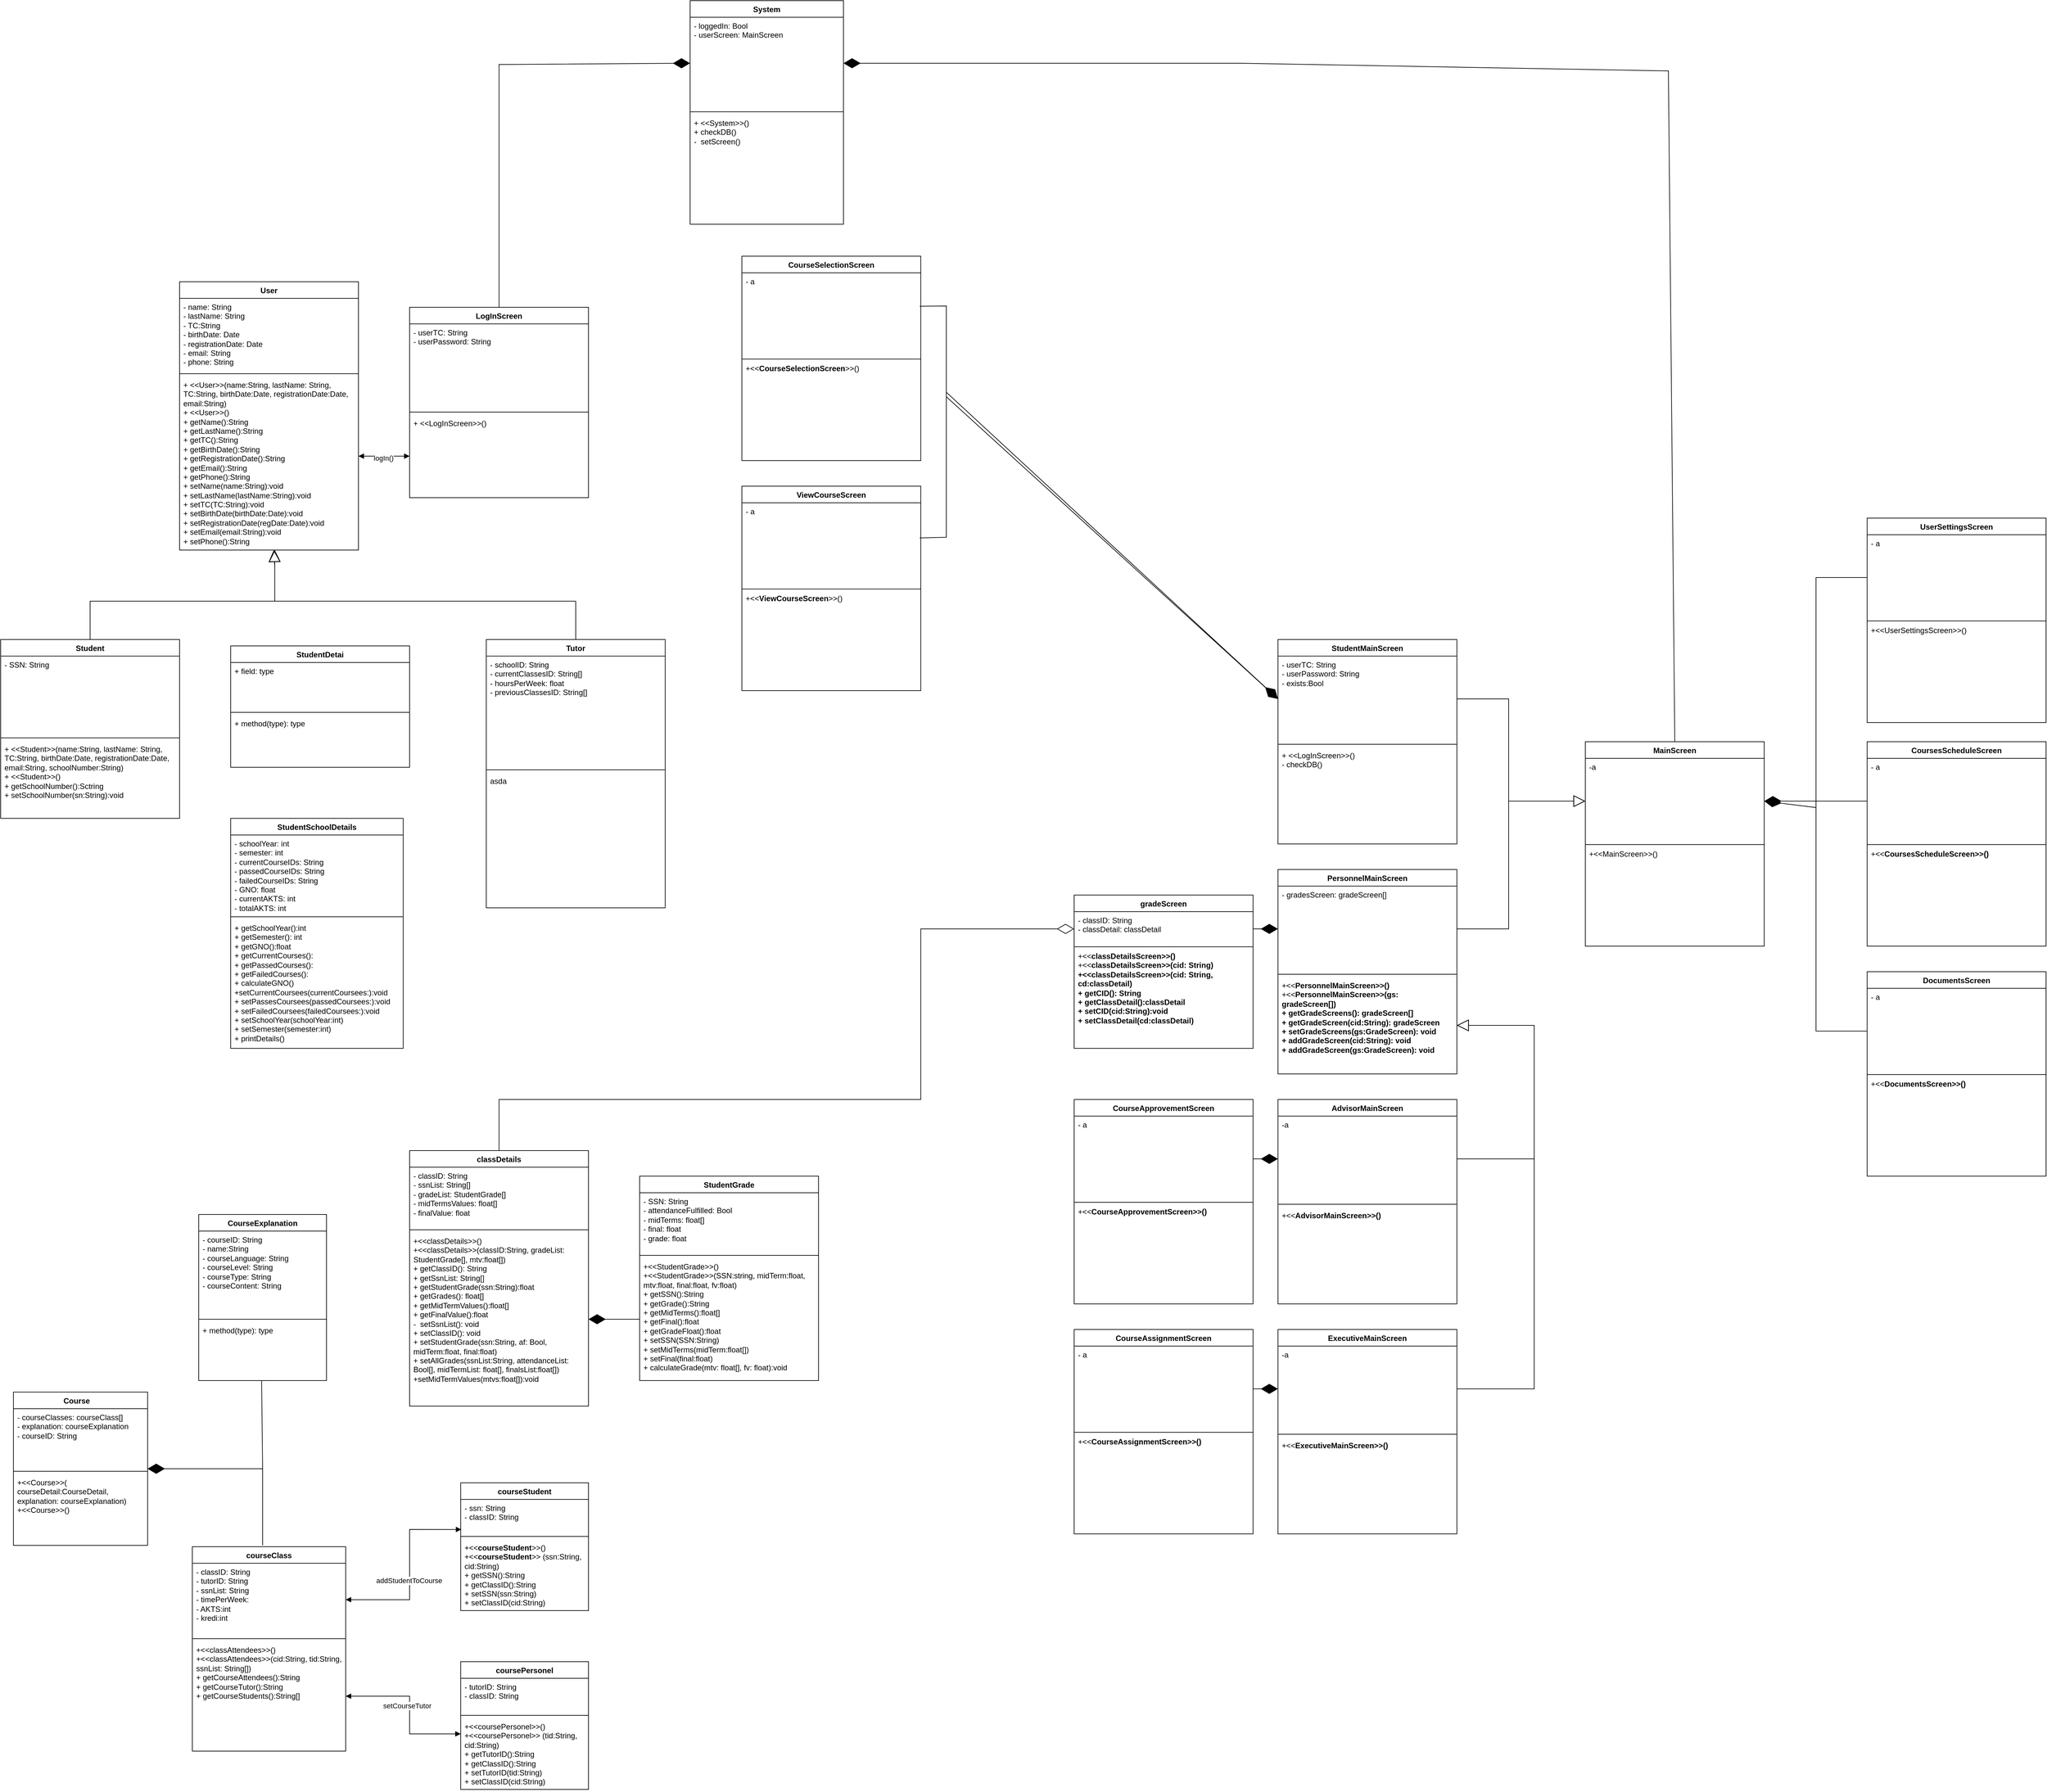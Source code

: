 <mxfile version="24.2.5" type="device">
  <diagram name="Page-1" id="yMaUuFIdD3KTNpkbN59c">
    <mxGraphModel dx="5180" dy="3270" grid="1" gridSize="10" guides="1" tooltips="1" connect="1" arrows="1" fold="1" page="1" pageScale="1" pageWidth="4681" pageHeight="3300" math="0" shadow="0">
      <root>
        <mxCell id="0" />
        <mxCell id="1" parent="0" />
        <mxCell id="qM7zPp-1IVGyh7mEe3ZB-6" value="User" style="swimlane;fontStyle=1;align=center;verticalAlign=top;childLayout=stackLayout;horizontal=1;startSize=26;horizontalStack=0;resizeParent=1;resizeParentMax=0;resizeLast=0;collapsible=1;marginBottom=0;whiteSpace=wrap;html=1;" parent="1" vertex="1">
          <mxGeometry x="440" y="640" width="280" height="420" as="geometry" />
        </mxCell>
        <mxCell id="qM7zPp-1IVGyh7mEe3ZB-7" value="- name: String&lt;div&gt;- lastName: String&lt;br&gt;- TC:String&lt;br&gt;&lt;/div&gt;&lt;div&gt;- birthDate: Date&lt;/div&gt;&lt;div&gt;- registrationDate: Date&lt;/div&gt;&lt;div&gt;- email: String&lt;/div&gt;&lt;div&gt;- phone: String&lt;/div&gt;" style="text;strokeColor=none;fillColor=none;align=left;verticalAlign=top;spacingLeft=4;spacingRight=4;overflow=hidden;rotatable=0;points=[[0,0.5],[1,0.5]];portConstraint=eastwest;whiteSpace=wrap;html=1;" parent="qM7zPp-1IVGyh7mEe3ZB-6" vertex="1">
          <mxGeometry y="26" width="280" height="114" as="geometry" />
        </mxCell>
        <mxCell id="qM7zPp-1IVGyh7mEe3ZB-8" value="" style="line;strokeWidth=1;fillColor=none;align=left;verticalAlign=middle;spacingTop=-1;spacingLeft=3;spacingRight=3;rotatable=0;labelPosition=right;points=[];portConstraint=eastwest;strokeColor=inherit;" parent="qM7zPp-1IVGyh7mEe3ZB-6" vertex="1">
          <mxGeometry y="140" width="280" height="8" as="geometry" />
        </mxCell>
        <mxCell id="qM7zPp-1IVGyh7mEe3ZB-9" value="&lt;div&gt;+ &amp;lt;&amp;lt;User&amp;gt;&amp;gt;(name:String, lastName: String, TC:String, birthDate:Date, registrationDate:Date, email:String)&lt;/div&gt;&lt;div&gt;+ &amp;lt;&amp;lt;User&amp;gt;&amp;gt;()&lt;/div&gt;+ getName():String&lt;div&gt;+ getLastName():String&lt;br&gt;&lt;/div&gt;&lt;div&gt;+ getTC():String&lt;br&gt;&lt;/div&gt;&lt;div&gt;+ getBirthDate():String&lt;br&gt;&lt;/div&gt;&lt;div&gt;+ getRegistrationDate():String&lt;/div&gt;&lt;div&gt;+ getEmail():String&lt;/div&gt;&lt;div&gt;+ getPhone():String&lt;/div&gt;&lt;div&gt;+ setName(name&lt;span style=&quot;background-color: initial;&quot;&gt;:String&lt;/span&gt;&lt;span style=&quot;background-color: initial;&quot;&gt;):void&lt;/span&gt;&lt;/div&gt;&lt;div&gt;&lt;div&gt;+ setLastName(lastName&lt;span style=&quot;background-color: initial;&quot;&gt;:String&lt;/span&gt;&lt;span style=&quot;background-color: initial;&quot;&gt;)&lt;/span&gt;&lt;span style=&quot;background-color: initial;&quot;&gt;:void&lt;/span&gt;&lt;/div&gt;&lt;div&gt;+ setTC(TC:String)&lt;span style=&quot;background-color: initial;&quot;&gt;:void&lt;/span&gt;&lt;br&gt;&lt;/div&gt;&lt;div&gt;+ setBirthDate(birthDate:Date)&lt;span style=&quot;background-color: initial;&quot;&gt;:void&lt;/span&gt;&lt;br&gt;&lt;/div&gt;&lt;div&gt;+ setRegistrationDate(regDate:Date)&lt;span style=&quot;background-color: initial;&quot;&gt;:void&lt;/span&gt;&lt;/div&gt;&lt;div&gt;+ setEmail(email:String)&lt;span style=&quot;background-color: initial;&quot;&gt;:void&lt;/span&gt;&lt;/div&gt;&lt;div&gt;&lt;span style=&quot;background-color: initial;&quot;&gt;+ setPhone():String&lt;/span&gt;&lt;/div&gt;&lt;div&gt;&lt;br&gt;&lt;/div&gt;&lt;/div&gt;&lt;div&gt;&lt;br&gt;&lt;/div&gt;" style="text;strokeColor=none;fillColor=none;align=left;verticalAlign=top;spacingLeft=4;spacingRight=4;overflow=hidden;rotatable=0;points=[[0,0.5],[1,0.5]];portConstraint=eastwest;whiteSpace=wrap;html=1;" parent="qM7zPp-1IVGyh7mEe3ZB-6" vertex="1">
          <mxGeometry y="148" width="280" height="272" as="geometry" />
        </mxCell>
        <mxCell id="qM7zPp-1IVGyh7mEe3ZB-10" value="Student" style="swimlane;fontStyle=1;align=center;verticalAlign=top;childLayout=stackLayout;horizontal=1;startSize=26;horizontalStack=0;resizeParent=1;resizeParentMax=0;resizeLast=0;collapsible=1;marginBottom=0;whiteSpace=wrap;html=1;" parent="1" vertex="1">
          <mxGeometry x="160" y="1200" width="280" height="280" as="geometry" />
        </mxCell>
        <mxCell id="qM7zPp-1IVGyh7mEe3ZB-11" value="- SSN: String" style="text;strokeColor=none;fillColor=none;align=left;verticalAlign=top;spacingLeft=4;spacingRight=4;overflow=hidden;rotatable=0;points=[[0,0.5],[1,0.5]];portConstraint=eastwest;whiteSpace=wrap;html=1;" parent="qM7zPp-1IVGyh7mEe3ZB-10" vertex="1">
          <mxGeometry y="26" width="280" height="124" as="geometry" />
        </mxCell>
        <mxCell id="qM7zPp-1IVGyh7mEe3ZB-12" value="" style="line;strokeWidth=1;fillColor=none;align=left;verticalAlign=middle;spacingTop=-1;spacingLeft=3;spacingRight=3;rotatable=0;labelPosition=right;points=[];portConstraint=eastwest;strokeColor=inherit;" parent="qM7zPp-1IVGyh7mEe3ZB-10" vertex="1">
          <mxGeometry y="150" width="280" height="8" as="geometry" />
        </mxCell>
        <mxCell id="qM7zPp-1IVGyh7mEe3ZB-13" value="&lt;div&gt;+ &amp;lt;&amp;lt;Student&amp;gt;&amp;gt;(name:String, lastName: String, TC:String, birthDate:Date, registrationDate:Date, email:String, schoolNumber:String)&lt;/div&gt;&lt;div&gt;+ &amp;lt;&amp;lt;Student&amp;gt;&amp;gt;()&lt;/div&gt;&lt;div&gt;&lt;div&gt;+ getSchoolNumber():Sctring&lt;/div&gt;&lt;div&gt;+ setSchoolNumber(sn:String):void&lt;br&gt;&lt;div&gt;&lt;div&gt;&lt;br&gt;&lt;/div&gt;&lt;/div&gt;&lt;div&gt;&lt;br&gt;&lt;/div&gt;&lt;/div&gt;&lt;/div&gt;" style="text;strokeColor=none;fillColor=none;align=left;verticalAlign=top;spacingLeft=4;spacingRight=4;overflow=hidden;rotatable=0;points=[[0,0.5],[1,0.5]];portConstraint=eastwest;whiteSpace=wrap;html=1;" parent="qM7zPp-1IVGyh7mEe3ZB-10" vertex="1">
          <mxGeometry y="158" width="280" height="122" as="geometry" />
        </mxCell>
        <mxCell id="qM7zPp-1IVGyh7mEe3ZB-15" value="" style="endArrow=block;endSize=16;endFill=0;html=1;rounded=0;exitX=0.5;exitY=0;exitDx=0;exitDy=0;" parent="1" source="qM7zPp-1IVGyh7mEe3ZB-10" target="qM7zPp-1IVGyh7mEe3ZB-9" edge="1">
          <mxGeometry width="160" relative="1" as="geometry">
            <mxPoint x="319" y="1237.12" as="sourcePoint" />
            <mxPoint x="590" y="1040" as="targetPoint" />
            <Array as="points">
              <mxPoint x="300" y="1140" />
              <mxPoint x="419" y="1140" />
              <mxPoint x="589" y="1140" />
              <mxPoint x="589" y="1087.12" />
            </Array>
          </mxGeometry>
        </mxCell>
        <mxCell id="qM7zPp-1IVGyh7mEe3ZB-16" value="Course&lt;span style=&quot;white-space: pre;&quot;&gt;&#x9;&lt;/span&gt;" style="swimlane;fontStyle=1;align=center;verticalAlign=top;childLayout=stackLayout;horizontal=1;startSize=26;horizontalStack=0;resizeParent=1;resizeParentMax=0;resizeLast=0;collapsible=1;marginBottom=0;whiteSpace=wrap;html=1;" parent="1" vertex="1">
          <mxGeometry x="180" y="2378" width="210" height="240" as="geometry" />
        </mxCell>
        <mxCell id="qM7zPp-1IVGyh7mEe3ZB-17" value="&lt;div&gt;- courseClasses: courseClass[]&lt;/div&gt;&lt;div&gt;- explanation: courseExplanation&lt;/div&gt;&lt;div&gt;- courseID: String&lt;/div&gt;" style="text;strokeColor=none;fillColor=none;align=left;verticalAlign=top;spacingLeft=4;spacingRight=4;overflow=hidden;rotatable=0;points=[[0,0.5],[1,0.5]];portConstraint=eastwest;whiteSpace=wrap;html=1;" parent="qM7zPp-1IVGyh7mEe3ZB-16" vertex="1">
          <mxGeometry y="26" width="210" height="94" as="geometry" />
        </mxCell>
        <mxCell id="qM7zPp-1IVGyh7mEe3ZB-18" value="" style="line;strokeWidth=1;fillColor=none;align=left;verticalAlign=middle;spacingTop=-1;spacingLeft=3;spacingRight=3;rotatable=0;labelPosition=right;points=[];portConstraint=eastwest;strokeColor=inherit;" parent="qM7zPp-1IVGyh7mEe3ZB-16" vertex="1">
          <mxGeometry y="120" width="210" height="8" as="geometry" />
        </mxCell>
        <mxCell id="qM7zPp-1IVGyh7mEe3ZB-19" value="+&amp;lt;&amp;lt;Course&amp;gt;&amp;gt;( courseDetail:CourseDetail, explanation: courseExplanation)&lt;div&gt;+&amp;lt;&amp;lt;Course&amp;gt;&amp;gt;()&lt;br&gt;&lt;div&gt;&lt;br&gt;&lt;/div&gt;&lt;div&gt;&lt;div&gt;&lt;br&gt;&lt;/div&gt;&lt;/div&gt;&lt;/div&gt;" style="text;strokeColor=none;fillColor=none;align=left;verticalAlign=top;spacingLeft=4;spacingRight=4;overflow=hidden;rotatable=0;points=[[0,0.5],[1,0.5]];portConstraint=eastwest;whiteSpace=wrap;html=1;" parent="qM7zPp-1IVGyh7mEe3ZB-16" vertex="1">
          <mxGeometry y="128" width="210" height="112" as="geometry" />
        </mxCell>
        <mxCell id="qM7zPp-1IVGyh7mEe3ZB-28" value="classDetails" style="swimlane;fontStyle=1;align=center;verticalAlign=top;childLayout=stackLayout;horizontal=1;startSize=26;horizontalStack=0;resizeParent=1;resizeParentMax=0;resizeLast=0;collapsible=1;marginBottom=0;whiteSpace=wrap;html=1;" parent="1" vertex="1">
          <mxGeometry x="800" y="2000" width="280" height="400" as="geometry" />
        </mxCell>
        <mxCell id="qM7zPp-1IVGyh7mEe3ZB-29" value="&lt;div&gt;- classID: String&lt;/div&gt;- ssnList: String[]&lt;div&gt;&lt;div&gt;- gradeList: StudentGrade[]&lt;br&gt;&lt;div&gt;&lt;div&gt;- midTermsValues: float[]&lt;/div&gt;&lt;div&gt;- finalValue: float&lt;/div&gt;&lt;/div&gt;&lt;/div&gt;&lt;/div&gt;" style="text;strokeColor=none;fillColor=none;align=left;verticalAlign=top;spacingLeft=4;spacingRight=4;overflow=hidden;rotatable=0;points=[[0,0.5],[1,0.5]];portConstraint=eastwest;whiteSpace=wrap;html=1;" parent="qM7zPp-1IVGyh7mEe3ZB-28" vertex="1">
          <mxGeometry y="26" width="280" height="94" as="geometry" />
        </mxCell>
        <mxCell id="qM7zPp-1IVGyh7mEe3ZB-30" value="" style="line;strokeWidth=1;fillColor=none;align=left;verticalAlign=middle;spacingTop=-1;spacingLeft=3;spacingRight=3;rotatable=0;labelPosition=right;points=[];portConstraint=eastwest;strokeColor=inherit;" parent="qM7zPp-1IVGyh7mEe3ZB-28" vertex="1">
          <mxGeometry y="120" width="280" height="8" as="geometry" />
        </mxCell>
        <mxCell id="qM7zPp-1IVGyh7mEe3ZB-31" value="+&amp;lt;&amp;lt;classDetails&amp;gt;&amp;gt;()&lt;div&gt;+&amp;lt;&amp;lt;classDetails&amp;gt;&amp;gt;(classID:String, gradeList: StudentGrade[], mtv:float[])&lt;/div&gt;&lt;div&gt;+ getClassID(): String&lt;br&gt;&lt;/div&gt;&lt;div&gt;+ getSsnList: String[]&lt;/div&gt;&lt;div&gt;+ getStudentGrade(ssn:String):float&lt;/div&gt;&lt;div&gt;+ getGrades(): float[]&lt;/div&gt;&lt;div&gt;+ getMidTermValues():float[]&lt;/div&gt;&lt;div&gt;+ getFinalValue():float&lt;/div&gt;&lt;div&gt;-&amp;nbsp; setSsnList(): void&lt;br&gt;&lt;/div&gt;&lt;div&gt;&lt;div&gt;+ setClassID(): void&lt;/div&gt;&lt;div&gt;+ setStudentGrade(ssn:String, af: Bool, midTerm:float, final:float)&lt;/div&gt;&lt;div&gt;+ setAllGrades(ssnList:String, attendanceList: Bool[], midTermList: float[], finalsList:float[])&lt;/div&gt;&lt;/div&gt;&lt;div&gt;+setMidTermValues(mtvs:float[]):void&lt;/div&gt;" style="text;strokeColor=none;fillColor=none;align=left;verticalAlign=top;spacingLeft=4;spacingRight=4;overflow=hidden;rotatable=0;points=[[0,0.5],[1,0.5]];portConstraint=eastwest;whiteSpace=wrap;html=1;" parent="qM7zPp-1IVGyh7mEe3ZB-28" vertex="1">
          <mxGeometry y="128" width="280" height="272" as="geometry" />
        </mxCell>
        <mxCell id="NCjATkbhonARK2yAdgAY-1" value="Tutor" style="swimlane;fontStyle=1;align=center;verticalAlign=top;childLayout=stackLayout;horizontal=1;startSize=26;horizontalStack=0;resizeParent=1;resizeParentMax=0;resizeLast=0;collapsible=1;marginBottom=0;whiteSpace=wrap;html=1;" parent="1" vertex="1">
          <mxGeometry x="920" y="1200" width="280" height="420" as="geometry" />
        </mxCell>
        <mxCell id="NCjATkbhonARK2yAdgAY-2" value="&lt;div&gt;- schoolID: String&lt;/div&gt;- currentClassesID: String[]&lt;div&gt;- hoursPerWeek: float&lt;br&gt;&lt;div&gt;- previousClassesID: String[]&lt;/div&gt;&lt;div&gt;&lt;br&gt;&lt;/div&gt;&lt;/div&gt;" style="text;strokeColor=none;fillColor=none;align=left;verticalAlign=top;spacingLeft=4;spacingRight=4;overflow=hidden;rotatable=0;points=[[0,0.5],[1,0.5]];portConstraint=eastwest;whiteSpace=wrap;html=1;" parent="NCjATkbhonARK2yAdgAY-1" vertex="1">
          <mxGeometry y="26" width="280" height="174" as="geometry" />
        </mxCell>
        <mxCell id="NCjATkbhonARK2yAdgAY-3" value="" style="line;strokeWidth=1;fillColor=none;align=left;verticalAlign=middle;spacingTop=-1;spacingLeft=3;spacingRight=3;rotatable=0;labelPosition=right;points=[];portConstraint=eastwest;strokeColor=inherit;" parent="NCjATkbhonARK2yAdgAY-1" vertex="1">
          <mxGeometry y="200" width="280" height="8" as="geometry" />
        </mxCell>
        <mxCell id="NCjATkbhonARK2yAdgAY-4" value="asda" style="text;strokeColor=none;fillColor=none;align=left;verticalAlign=top;spacingLeft=4;spacingRight=4;overflow=hidden;rotatable=0;points=[[0,0.5],[1,0.5]];portConstraint=eastwest;whiteSpace=wrap;html=1;" parent="NCjATkbhonARK2yAdgAY-1" vertex="1">
          <mxGeometry y="208" width="280" height="212" as="geometry" />
        </mxCell>
        <mxCell id="NCjATkbhonARK2yAdgAY-6" value="courseClass" style="swimlane;fontStyle=1;align=center;verticalAlign=top;childLayout=stackLayout;horizontal=1;startSize=26;horizontalStack=0;resizeParent=1;resizeParentMax=0;resizeLast=0;collapsible=1;marginBottom=0;whiteSpace=wrap;html=1;" parent="1" vertex="1">
          <mxGeometry x="460" y="2620" width="240" height="320" as="geometry" />
        </mxCell>
        <mxCell id="NCjATkbhonARK2yAdgAY-7" value="&lt;div&gt;- classID: String&lt;br&gt;&lt;/div&gt;- tutorID: String&lt;div&gt;- ssnList: String&lt;/div&gt;&lt;div&gt;- timePerWeek:&amp;nbsp;&lt;/div&gt;&lt;div&gt;&lt;div&gt;- AKTS:int&lt;/div&gt;&lt;div&gt;- kredi:int&lt;/div&gt;&lt;/div&gt;" style="text;strokeColor=none;fillColor=none;align=left;verticalAlign=top;spacingLeft=4;spacingRight=4;overflow=hidden;rotatable=0;points=[[0,0.5],[1,0.5]];portConstraint=eastwest;whiteSpace=wrap;html=1;" parent="NCjATkbhonARK2yAdgAY-6" vertex="1">
          <mxGeometry y="26" width="240" height="114" as="geometry" />
        </mxCell>
        <mxCell id="NCjATkbhonARK2yAdgAY-8" value="" style="line;strokeWidth=1;fillColor=none;align=left;verticalAlign=middle;spacingTop=-1;spacingLeft=3;spacingRight=3;rotatable=0;labelPosition=right;points=[];portConstraint=eastwest;strokeColor=inherit;" parent="NCjATkbhonARK2yAdgAY-6" vertex="1">
          <mxGeometry y="140" width="240" height="8" as="geometry" />
        </mxCell>
        <mxCell id="NCjATkbhonARK2yAdgAY-9" value="+&amp;lt;&amp;lt;classAttendees&amp;gt;&amp;gt;()&lt;div&gt;+&amp;lt;&amp;lt;classAttendees&amp;gt;&amp;gt;(cid:String, tid:String, ssnList: String[])&lt;/div&gt;&lt;div&gt;+ getCourseAttendees():String&lt;/div&gt;&lt;div&gt;+ getCourseTutor():String&lt;/div&gt;&lt;div&gt;+ getCourseStudents():String[]&lt;/div&gt;&lt;div&gt;&lt;br&gt;&lt;/div&gt;" style="text;strokeColor=none;fillColor=none;align=left;verticalAlign=top;spacingLeft=4;spacingRight=4;overflow=hidden;rotatable=0;points=[[0,0.5],[1,0.5]];portConstraint=eastwest;whiteSpace=wrap;html=1;" parent="NCjATkbhonARK2yAdgAY-6" vertex="1">
          <mxGeometry y="148" width="240" height="172" as="geometry" />
        </mxCell>
        <mxCell id="NCjATkbhonARK2yAdgAY-12" value="" style="endArrow=block;endSize=16;endFill=0;html=1;rounded=0;exitX=0.5;exitY=0;exitDx=0;exitDy=0;" parent="1" source="NCjATkbhonARK2yAdgAY-1" edge="1">
          <mxGeometry width="160" relative="1" as="geometry">
            <mxPoint x="919" y="1140" as="sourcePoint" />
            <mxPoint x="589" y="1060" as="targetPoint" />
            <Array as="points">
              <mxPoint x="1060" y="1140" />
              <mxPoint x="900" y="1140" />
              <mxPoint x="589" y="1140" />
            </Array>
          </mxGeometry>
        </mxCell>
        <mxCell id="Gqpnd17lANNPw4p3Wz9e-21" value="AdvisorMainScreen" style="swimlane;fontStyle=1;align=center;verticalAlign=top;childLayout=stackLayout;horizontal=1;startSize=26;horizontalStack=0;resizeParent=1;resizeParentMax=0;resizeLast=0;collapsible=1;marginBottom=0;whiteSpace=wrap;html=1;" parent="1" vertex="1">
          <mxGeometry x="2159" y="1920" width="280" height="320" as="geometry" />
        </mxCell>
        <mxCell id="Gqpnd17lANNPw4p3Wz9e-22" value="-a" style="text;strokeColor=none;fillColor=none;align=left;verticalAlign=top;spacingLeft=4;spacingRight=4;overflow=hidden;rotatable=0;points=[[0,0.5],[1,0.5]];portConstraint=eastwest;whiteSpace=wrap;html=1;" parent="Gqpnd17lANNPw4p3Wz9e-21" vertex="1">
          <mxGeometry y="26" width="280" height="134" as="geometry" />
        </mxCell>
        <mxCell id="Gqpnd17lANNPw4p3Wz9e-23" value="" style="line;strokeWidth=1;fillColor=none;align=left;verticalAlign=middle;spacingTop=-1;spacingLeft=3;spacingRight=3;rotatable=0;labelPosition=right;points=[];portConstraint=eastwest;strokeColor=inherit;" parent="Gqpnd17lANNPw4p3Wz9e-21" vertex="1">
          <mxGeometry y="160" width="280" height="8" as="geometry" />
        </mxCell>
        <mxCell id="Gqpnd17lANNPw4p3Wz9e-24" value="+&amp;lt;&amp;lt;&lt;span style=&quot;font-weight: 700; text-align: center;&quot;&gt;AdvisorMainScreen&amp;gt;&amp;gt;()&lt;/span&gt;" style="text;strokeColor=none;fillColor=none;align=left;verticalAlign=top;spacingLeft=4;spacingRight=4;overflow=hidden;rotatable=0;points=[[0,0.5],[1,0.5]];portConstraint=eastwest;whiteSpace=wrap;html=1;" parent="Gqpnd17lANNPw4p3Wz9e-21" vertex="1">
          <mxGeometry y="168" width="280" height="152" as="geometry" />
        </mxCell>
        <mxCell id="Gqpnd17lANNPw4p3Wz9e-25" value="ExecutiveMainScreen" style="swimlane;fontStyle=1;align=center;verticalAlign=top;childLayout=stackLayout;horizontal=1;startSize=26;horizontalStack=0;resizeParent=1;resizeParentMax=0;resizeLast=0;collapsible=1;marginBottom=0;whiteSpace=wrap;html=1;" parent="1" vertex="1">
          <mxGeometry x="2159" y="2280" width="280" height="320" as="geometry" />
        </mxCell>
        <mxCell id="Gqpnd17lANNPw4p3Wz9e-26" value="-a" style="text;strokeColor=none;fillColor=none;align=left;verticalAlign=top;spacingLeft=4;spacingRight=4;overflow=hidden;rotatable=0;points=[[0,0.5],[1,0.5]];portConstraint=eastwest;whiteSpace=wrap;html=1;" parent="Gqpnd17lANNPw4p3Wz9e-25" vertex="1">
          <mxGeometry y="26" width="280" height="134" as="geometry" />
        </mxCell>
        <mxCell id="Gqpnd17lANNPw4p3Wz9e-27" value="" style="line;strokeWidth=1;fillColor=none;align=left;verticalAlign=middle;spacingTop=-1;spacingLeft=3;spacingRight=3;rotatable=0;labelPosition=right;points=[];portConstraint=eastwest;strokeColor=inherit;" parent="Gqpnd17lANNPw4p3Wz9e-25" vertex="1">
          <mxGeometry y="160" width="280" height="8" as="geometry" />
        </mxCell>
        <mxCell id="Gqpnd17lANNPw4p3Wz9e-28" value="+&amp;lt;&amp;lt;&lt;span style=&quot;font-weight: 700; text-align: center;&quot;&gt;ExecutiveMainScreen&amp;gt;&amp;gt;()&lt;/span&gt;" style="text;strokeColor=none;fillColor=none;align=left;verticalAlign=top;spacingLeft=4;spacingRight=4;overflow=hidden;rotatable=0;points=[[0,0.5],[1,0.5]];portConstraint=eastwest;whiteSpace=wrap;html=1;" parent="Gqpnd17lANNPw4p3Wz9e-25" vertex="1">
          <mxGeometry y="168" width="280" height="152" as="geometry" />
        </mxCell>
        <mxCell id="Gqpnd17lANNPw4p3Wz9e-30" value="MainScreen" style="swimlane;fontStyle=1;align=center;verticalAlign=top;childLayout=stackLayout;horizontal=1;startSize=26;horizontalStack=0;resizeParent=1;resizeParentMax=0;resizeLast=0;collapsible=1;marginBottom=0;whiteSpace=wrap;html=1;" parent="1" vertex="1">
          <mxGeometry x="2640" y="1360" width="280" height="320" as="geometry" />
        </mxCell>
        <mxCell id="Gqpnd17lANNPw4p3Wz9e-31" value="-a" style="text;strokeColor=none;fillColor=none;align=left;verticalAlign=top;spacingLeft=4;spacingRight=4;overflow=hidden;rotatable=0;points=[[0,0.5],[1,0.5]];portConstraint=eastwest;whiteSpace=wrap;html=1;" parent="Gqpnd17lANNPw4p3Wz9e-30" vertex="1">
          <mxGeometry y="26" width="280" height="134" as="geometry" />
        </mxCell>
        <mxCell id="Gqpnd17lANNPw4p3Wz9e-32" value="" style="line;strokeWidth=1;fillColor=none;align=left;verticalAlign=middle;spacingTop=-1;spacingLeft=3;spacingRight=3;rotatable=0;labelPosition=right;points=[];portConstraint=eastwest;strokeColor=inherit;" parent="Gqpnd17lANNPw4p3Wz9e-30" vertex="1">
          <mxGeometry y="160" width="280" height="2" as="geometry" />
        </mxCell>
        <mxCell id="Gqpnd17lANNPw4p3Wz9e-33" value="+&amp;lt;&amp;lt;MainScreen&amp;gt;&amp;gt;()" style="text;strokeColor=none;fillColor=none;align=left;verticalAlign=top;spacingLeft=4;spacingRight=4;overflow=hidden;rotatable=0;points=[[0,0.5],[1,0.5]];portConstraint=eastwest;whiteSpace=wrap;html=1;" parent="Gqpnd17lANNPw4p3Wz9e-30" vertex="1">
          <mxGeometry y="162" width="280" height="158" as="geometry" />
        </mxCell>
        <mxCell id="Gqpnd17lANNPw4p3Wz9e-37" value="PersonnelMainScreen" style="swimlane;fontStyle=1;align=center;verticalAlign=top;childLayout=stackLayout;horizontal=1;startSize=26;horizontalStack=0;resizeParent=1;resizeParentMax=0;resizeLast=0;collapsible=1;marginBottom=0;whiteSpace=wrap;html=1;" parent="1" vertex="1">
          <mxGeometry x="2159" y="1560" width="280" height="320" as="geometry" />
        </mxCell>
        <mxCell id="Gqpnd17lANNPw4p3Wz9e-38" value="- gradesScreen: gradeScreen[]&lt;div&gt;&lt;br&gt;&lt;/div&gt;" style="text;strokeColor=none;fillColor=none;align=left;verticalAlign=top;spacingLeft=4;spacingRight=4;overflow=hidden;rotatable=0;points=[[0,0.5],[1,0.5]];portConstraint=eastwest;whiteSpace=wrap;html=1;" parent="Gqpnd17lANNPw4p3Wz9e-37" vertex="1">
          <mxGeometry y="26" width="280" height="134" as="geometry" />
        </mxCell>
        <mxCell id="Gqpnd17lANNPw4p3Wz9e-39" value="" style="line;strokeWidth=1;fillColor=none;align=left;verticalAlign=middle;spacingTop=-1;spacingLeft=3;spacingRight=3;rotatable=0;labelPosition=right;points=[];portConstraint=eastwest;strokeColor=inherit;" parent="Gqpnd17lANNPw4p3Wz9e-37" vertex="1">
          <mxGeometry y="160" width="280" height="8" as="geometry" />
        </mxCell>
        <mxCell id="Gqpnd17lANNPw4p3Wz9e-40" value="+&amp;lt;&amp;lt;&lt;span style=&quot;font-weight: 700; text-align: center;&quot;&gt;PersonnelMainScreen&amp;gt;&amp;gt;()&lt;/span&gt;&lt;div&gt;+&amp;lt;&amp;lt;&lt;span style=&quot;font-weight: 700; text-align: center;&quot;&gt;PersonnelMainScreen&amp;gt;&amp;gt;(gs: gradeScreen[])&lt;/span&gt;&lt;span style=&quot;font-weight: 700; text-align: center;&quot;&gt;&lt;br&gt;&lt;/span&gt;&lt;/div&gt;&lt;div&gt;&lt;span style=&quot;font-weight: 700; text-align: center;&quot;&gt;+ getGradeScreens(): gradeScreen[]&lt;/span&gt;&lt;/div&gt;&lt;div&gt;&lt;span style=&quot;font-weight: 700; text-align: center;&quot;&gt;+ getGradeScreen(cid:String): gradeScreen&lt;/span&gt;&lt;/div&gt;&lt;div&gt;&lt;span style=&quot;font-weight: 700; text-align: center;&quot;&gt;+ setGradeScreens(gs:GradeScreen): void&lt;/span&gt;&lt;/div&gt;&lt;div&gt;&lt;span style=&quot;font-weight: 700; text-align: center;&quot;&gt;+ addGradeScreen(cid:String): void&lt;/span&gt;&lt;/div&gt;&lt;div&gt;&lt;span style=&quot;font-weight: 700; text-align: center;&quot;&gt;+ addGradeScreen(gs:GradeScreen): void&lt;/span&gt;&lt;span style=&quot;font-weight: 700; text-align: center;&quot;&gt;&lt;br&gt;&lt;/span&gt;&lt;/div&gt;" style="text;strokeColor=none;fillColor=none;align=left;verticalAlign=top;spacingLeft=4;spacingRight=4;overflow=hidden;rotatable=0;points=[[0,0.5],[1,0.5]];portConstraint=eastwest;whiteSpace=wrap;html=1;" parent="Gqpnd17lANNPw4p3Wz9e-37" vertex="1">
          <mxGeometry y="168" width="280" height="152" as="geometry" />
        </mxCell>
        <mxCell id="Gqpnd17lANNPw4p3Wz9e-41" value="StudentMainScreen" style="swimlane;fontStyle=1;align=center;verticalAlign=top;childLayout=stackLayout;horizontal=1;startSize=26;horizontalStack=0;resizeParent=1;resizeParentMax=0;resizeLast=0;collapsible=1;marginBottom=0;whiteSpace=wrap;html=1;" parent="1" vertex="1">
          <mxGeometry x="2159" y="1200" width="280" height="320" as="geometry" />
        </mxCell>
        <mxCell id="Gqpnd17lANNPw4p3Wz9e-42" value="- userTC: String&lt;div&gt;- userPassword: String&lt;/div&gt;&lt;div&gt;- exists:Bool&lt;/div&gt;" style="text;strokeColor=none;fillColor=none;align=left;verticalAlign=top;spacingLeft=4;spacingRight=4;overflow=hidden;rotatable=0;points=[[0,0.5],[1,0.5]];portConstraint=eastwest;whiteSpace=wrap;html=1;" parent="Gqpnd17lANNPw4p3Wz9e-41" vertex="1">
          <mxGeometry y="26" width="280" height="134" as="geometry" />
        </mxCell>
        <mxCell id="Gqpnd17lANNPw4p3Wz9e-43" value="" style="line;strokeWidth=1;fillColor=none;align=left;verticalAlign=middle;spacingTop=-1;spacingLeft=3;spacingRight=3;rotatable=0;labelPosition=right;points=[];portConstraint=eastwest;strokeColor=inherit;" parent="Gqpnd17lANNPw4p3Wz9e-41" vertex="1">
          <mxGeometry y="160" width="280" height="8" as="geometry" />
        </mxCell>
        <mxCell id="Gqpnd17lANNPw4p3Wz9e-44" value="+ &amp;lt;&amp;lt;LogInScreen&amp;gt;&amp;gt;()&lt;div&gt;- checkDB()&lt;/div&gt;" style="text;strokeColor=none;fillColor=none;align=left;verticalAlign=top;spacingLeft=4;spacingRight=4;overflow=hidden;rotatable=0;points=[[0,0.5],[1,0.5]];portConstraint=eastwest;whiteSpace=wrap;html=1;" parent="Gqpnd17lANNPw4p3Wz9e-41" vertex="1">
          <mxGeometry y="168" width="280" height="152" as="geometry" />
        </mxCell>
        <mxCell id="Gqpnd17lANNPw4p3Wz9e-49" value="System" style="swimlane;fontStyle=1;align=center;verticalAlign=top;childLayout=stackLayout;horizontal=1;startSize=26;horizontalStack=0;resizeParent=1;resizeParentMax=0;resizeLast=0;collapsible=1;marginBottom=0;whiteSpace=wrap;html=1;" parent="1" vertex="1">
          <mxGeometry x="1239" y="200" width="240" height="350" as="geometry" />
        </mxCell>
        <mxCell id="Gqpnd17lANNPw4p3Wz9e-50" value="- loggedIn: Bool&lt;div&gt;- userScreen: MainScreen&lt;/div&gt;&lt;div&gt;&lt;br&gt;&lt;/div&gt;" style="text;strokeColor=none;fillColor=none;align=left;verticalAlign=top;spacingLeft=4;spacingRight=4;overflow=hidden;rotatable=0;points=[[0,0.5],[1,0.5]];portConstraint=eastwest;whiteSpace=wrap;html=1;" parent="Gqpnd17lANNPw4p3Wz9e-49" vertex="1">
          <mxGeometry y="26" width="240" height="144" as="geometry" />
        </mxCell>
        <mxCell id="Gqpnd17lANNPw4p3Wz9e-51" value="" style="line;strokeWidth=1;fillColor=none;align=left;verticalAlign=middle;spacingTop=-1;spacingLeft=3;spacingRight=3;rotatable=0;labelPosition=right;points=[];portConstraint=eastwest;strokeColor=inherit;" parent="Gqpnd17lANNPw4p3Wz9e-49" vertex="1">
          <mxGeometry y="170" width="240" height="8" as="geometry" />
        </mxCell>
        <mxCell id="Gqpnd17lANNPw4p3Wz9e-52" value="+ &amp;lt;&amp;lt;System&amp;gt;&amp;gt;()&lt;div&gt;+ checkDB()&lt;/div&gt;&lt;div&gt;-&amp;nbsp; setScreen()&lt;/div&gt;" style="text;strokeColor=none;fillColor=none;align=left;verticalAlign=top;spacingLeft=4;spacingRight=4;overflow=hidden;rotatable=0;points=[[0,0.5],[1,0.5]];portConstraint=eastwest;whiteSpace=wrap;html=1;" parent="Gqpnd17lANNPw4p3Wz9e-49" vertex="1">
          <mxGeometry y="178" width="240" height="172" as="geometry" />
        </mxCell>
        <mxCell id="Gqpnd17lANNPw4p3Wz9e-56" value="LogInScreen" style="swimlane;fontStyle=1;align=center;verticalAlign=top;childLayout=stackLayout;horizontal=1;startSize=26;horizontalStack=0;resizeParent=1;resizeParentMax=0;resizeLast=0;collapsible=1;marginBottom=0;whiteSpace=wrap;html=1;" parent="1" vertex="1">
          <mxGeometry x="800" y="680" width="280" height="298" as="geometry" />
        </mxCell>
        <mxCell id="Gqpnd17lANNPw4p3Wz9e-57" value="- userTC: String&lt;div&gt;- userPassword: String&lt;/div&gt;" style="text;strokeColor=none;fillColor=none;align=left;verticalAlign=top;spacingLeft=4;spacingRight=4;overflow=hidden;rotatable=0;points=[[0,0.5],[1,0.5]];portConstraint=eastwest;whiteSpace=wrap;html=1;" parent="Gqpnd17lANNPw4p3Wz9e-56" vertex="1">
          <mxGeometry y="26" width="280" height="134" as="geometry" />
        </mxCell>
        <mxCell id="Gqpnd17lANNPw4p3Wz9e-58" value="" style="line;strokeWidth=1;fillColor=none;align=left;verticalAlign=middle;spacingTop=-1;spacingLeft=3;spacingRight=3;rotatable=0;labelPosition=right;points=[];portConstraint=eastwest;strokeColor=inherit;" parent="Gqpnd17lANNPw4p3Wz9e-56" vertex="1">
          <mxGeometry y="160" width="280" height="8" as="geometry" />
        </mxCell>
        <mxCell id="Gqpnd17lANNPw4p3Wz9e-59" value="+ &amp;lt;&amp;lt;LogInScreen&amp;gt;&amp;gt;()" style="text;strokeColor=none;fillColor=none;align=left;verticalAlign=top;spacingLeft=4;spacingRight=4;overflow=hidden;rotatable=0;points=[[0,0.5],[1,0.5]];portConstraint=eastwest;whiteSpace=wrap;html=1;" parent="Gqpnd17lANNPw4p3Wz9e-56" vertex="1">
          <mxGeometry y="168" width="280" height="130" as="geometry" />
        </mxCell>
        <mxCell id="Gqpnd17lANNPw4p3Wz9e-64" value="" style="endArrow=block;startArrow=block;endFill=1;startFill=1;html=1;rounded=0;entryX=0;entryY=0.5;entryDx=0;entryDy=0;" parent="1" target="Gqpnd17lANNPw4p3Wz9e-59" edge="1">
          <mxGeometry width="160" relative="1" as="geometry">
            <mxPoint x="720" y="913" as="sourcePoint" />
            <mxPoint x="950" y="910" as="targetPoint" />
          </mxGeometry>
        </mxCell>
        <mxCell id="Gqpnd17lANNPw4p3Wz9e-65" value="logIn()" style="edgeLabel;html=1;align=center;verticalAlign=middle;resizable=0;points=[];" parent="Gqpnd17lANNPw4p3Wz9e-64" vertex="1" connectable="0">
          <mxGeometry x="-0.02" y="-3" relative="1" as="geometry">
            <mxPoint as="offset" />
          </mxGeometry>
        </mxCell>
        <mxCell id="Gqpnd17lANNPw4p3Wz9e-66" value="" style="endArrow=diamondThin;endFill=1;endSize=24;html=1;rounded=0;exitX=0.5;exitY=0;exitDx=0;exitDy=0;entryX=0;entryY=0.5;entryDx=0;entryDy=0;" parent="1" source="Gqpnd17lANNPw4p3Wz9e-56" target="Gqpnd17lANNPw4p3Wz9e-50" edge="1">
          <mxGeometry width="160" relative="1" as="geometry">
            <mxPoint x="1030" y="520" as="sourcePoint" />
            <mxPoint x="1190" y="520" as="targetPoint" />
            <Array as="points">
              <mxPoint x="940" y="300" />
            </Array>
          </mxGeometry>
        </mxCell>
        <mxCell id="Gqpnd17lANNPw4p3Wz9e-67" value="" style="endArrow=diamondThin;endFill=1;endSize=24;html=1;rounded=0;entryX=1;entryY=0.5;entryDx=0;entryDy=0;exitX=0.5;exitY=0;exitDx=0;exitDy=0;" parent="1" source="Gqpnd17lANNPw4p3Wz9e-30" target="Gqpnd17lANNPw4p3Wz9e-50" edge="1">
          <mxGeometry width="160" relative="1" as="geometry">
            <mxPoint x="2180" y="880" as="sourcePoint" />
            <mxPoint x="1860" y="520" as="targetPoint" />
            <Array as="points">
              <mxPoint x="2770" y="310" />
              <mxPoint x="2099" y="298" />
              <mxPoint x="1619" y="298" />
            </Array>
          </mxGeometry>
        </mxCell>
        <mxCell id="Gqpnd17lANNPw4p3Wz9e-69" value="UserSettingsScreen" style="swimlane;fontStyle=1;align=center;verticalAlign=top;childLayout=stackLayout;horizontal=1;startSize=26;horizontalStack=0;resizeParent=1;resizeParentMax=0;resizeLast=0;collapsible=1;marginBottom=0;whiteSpace=wrap;html=1;" parent="1" vertex="1">
          <mxGeometry x="3081" y="1010" width="280" height="320" as="geometry" />
        </mxCell>
        <mxCell id="Gqpnd17lANNPw4p3Wz9e-70" value="- a" style="text;strokeColor=none;fillColor=none;align=left;verticalAlign=top;spacingLeft=4;spacingRight=4;overflow=hidden;rotatable=0;points=[[0,0.5],[1,0.5]];portConstraint=eastwest;whiteSpace=wrap;html=1;" parent="Gqpnd17lANNPw4p3Wz9e-69" vertex="1">
          <mxGeometry y="26" width="280" height="134" as="geometry" />
        </mxCell>
        <mxCell id="Gqpnd17lANNPw4p3Wz9e-71" value="" style="line;strokeWidth=1;fillColor=none;align=left;verticalAlign=middle;spacingTop=-1;spacingLeft=3;spacingRight=3;rotatable=0;labelPosition=right;points=[];portConstraint=eastwest;strokeColor=inherit;" parent="Gqpnd17lANNPw4p3Wz9e-69" vertex="1">
          <mxGeometry y="160" width="280" height="2" as="geometry" />
        </mxCell>
        <mxCell id="Gqpnd17lANNPw4p3Wz9e-72" value="+&amp;lt;&amp;lt;UserSettingsScreen&amp;gt;&amp;gt;()" style="text;strokeColor=none;fillColor=none;align=left;verticalAlign=top;spacingLeft=4;spacingRight=4;overflow=hidden;rotatable=0;points=[[0,0.5],[1,0.5]];portConstraint=eastwest;whiteSpace=wrap;html=1;" parent="Gqpnd17lANNPw4p3Wz9e-69" vertex="1">
          <mxGeometry y="162" width="280" height="158" as="geometry" />
        </mxCell>
        <mxCell id="Gqpnd17lANNPw4p3Wz9e-73" value="CoursesScheduleScreen" style="swimlane;fontStyle=1;align=center;verticalAlign=top;childLayout=stackLayout;horizontal=1;startSize=26;horizontalStack=0;resizeParent=1;resizeParentMax=0;resizeLast=0;collapsible=1;marginBottom=0;whiteSpace=wrap;html=1;" parent="1" vertex="1">
          <mxGeometry x="3081" y="1360" width="280" height="320" as="geometry" />
        </mxCell>
        <mxCell id="Gqpnd17lANNPw4p3Wz9e-74" value="- a" style="text;strokeColor=none;fillColor=none;align=left;verticalAlign=top;spacingLeft=4;spacingRight=4;overflow=hidden;rotatable=0;points=[[0,0.5],[1,0.5]];portConstraint=eastwest;whiteSpace=wrap;html=1;" parent="Gqpnd17lANNPw4p3Wz9e-73" vertex="1">
          <mxGeometry y="26" width="280" height="134" as="geometry" />
        </mxCell>
        <mxCell id="Gqpnd17lANNPw4p3Wz9e-75" value="" style="line;strokeWidth=1;fillColor=none;align=left;verticalAlign=middle;spacingTop=-1;spacingLeft=3;spacingRight=3;rotatable=0;labelPosition=right;points=[];portConstraint=eastwest;strokeColor=inherit;" parent="Gqpnd17lANNPw4p3Wz9e-73" vertex="1">
          <mxGeometry y="160" width="280" height="2" as="geometry" />
        </mxCell>
        <mxCell id="Gqpnd17lANNPw4p3Wz9e-76" value="+&amp;lt;&amp;lt;&lt;span style=&quot;font-weight: 700; text-align: center;&quot;&gt;CoursesScheduleScreen&amp;gt;&amp;gt;()&lt;/span&gt;" style="text;strokeColor=none;fillColor=none;align=left;verticalAlign=top;spacingLeft=4;spacingRight=4;overflow=hidden;rotatable=0;points=[[0,0.5],[1,0.5]];portConstraint=eastwest;whiteSpace=wrap;html=1;" parent="Gqpnd17lANNPw4p3Wz9e-73" vertex="1">
          <mxGeometry y="162" width="280" height="158" as="geometry" />
        </mxCell>
        <mxCell id="Gqpnd17lANNPw4p3Wz9e-77" value="DocumentsScreen" style="swimlane;fontStyle=1;align=center;verticalAlign=top;childLayout=stackLayout;horizontal=1;startSize=26;horizontalStack=0;resizeParent=1;resizeParentMax=0;resizeLast=0;collapsible=1;marginBottom=0;whiteSpace=wrap;html=1;" parent="1" vertex="1">
          <mxGeometry x="3081" y="1720" width="280" height="320" as="geometry" />
        </mxCell>
        <mxCell id="Gqpnd17lANNPw4p3Wz9e-78" value="- a" style="text;strokeColor=none;fillColor=none;align=left;verticalAlign=top;spacingLeft=4;spacingRight=4;overflow=hidden;rotatable=0;points=[[0,0.5],[1,0.5]];portConstraint=eastwest;whiteSpace=wrap;html=1;" parent="Gqpnd17lANNPw4p3Wz9e-77" vertex="1">
          <mxGeometry y="26" width="280" height="134" as="geometry" />
        </mxCell>
        <mxCell id="Gqpnd17lANNPw4p3Wz9e-79" value="" style="line;strokeWidth=1;fillColor=none;align=left;verticalAlign=middle;spacingTop=-1;spacingLeft=3;spacingRight=3;rotatable=0;labelPosition=right;points=[];portConstraint=eastwest;strokeColor=inherit;" parent="Gqpnd17lANNPw4p3Wz9e-77" vertex="1">
          <mxGeometry y="160" width="280" height="2" as="geometry" />
        </mxCell>
        <mxCell id="Gqpnd17lANNPw4p3Wz9e-80" value="+&amp;lt;&amp;lt;&lt;span style=&quot;font-weight: 700; text-align: center;&quot;&gt;DocumentsScreen&amp;gt;&amp;gt;()&lt;/span&gt;" style="text;strokeColor=none;fillColor=none;align=left;verticalAlign=top;spacingLeft=4;spacingRight=4;overflow=hidden;rotatable=0;points=[[0,0.5],[1,0.5]];portConstraint=eastwest;whiteSpace=wrap;html=1;" parent="Gqpnd17lANNPw4p3Wz9e-77" vertex="1">
          <mxGeometry y="162" width="280" height="158" as="geometry" />
        </mxCell>
        <mxCell id="Gqpnd17lANNPw4p3Wz9e-81" value="" style="endArrow=diamondThin;endFill=1;endSize=24;html=1;rounded=0;entryX=1;entryY=0.5;entryDx=0;entryDy=0;exitX=0;exitY=0.5;exitDx=0;exitDy=0;" parent="1" source="Gqpnd17lANNPw4p3Wz9e-78" target="Gqpnd17lANNPw4p3Wz9e-31" edge="1">
          <mxGeometry width="160" relative="1" as="geometry">
            <mxPoint x="2921" y="1820" as="sourcePoint" />
            <mxPoint x="3081" y="1820" as="targetPoint" />
            <Array as="points">
              <mxPoint x="3001" y="1813" />
              <mxPoint x="3001" y="1453" />
            </Array>
          </mxGeometry>
        </mxCell>
        <mxCell id="Gqpnd17lANNPw4p3Wz9e-82" value="" style="endArrow=diamondThin;endFill=1;endSize=24;html=1;rounded=0;exitX=0;exitY=0.5;exitDx=0;exitDy=0;entryX=1;entryY=0.5;entryDx=0;entryDy=0;" parent="1" source="Gqpnd17lANNPw4p3Wz9e-74" target="Gqpnd17lANNPw4p3Wz9e-31" edge="1">
          <mxGeometry width="160" relative="1" as="geometry">
            <mxPoint x="2961" y="1330" as="sourcePoint" />
            <mxPoint x="3121" y="1330" as="targetPoint" />
          </mxGeometry>
        </mxCell>
        <mxCell id="Gqpnd17lANNPw4p3Wz9e-83" value="" style="endArrow=diamondThin;endFill=1;endSize=24;html=1;rounded=0;exitX=0;exitY=0.5;exitDx=0;exitDy=0;entryX=1;entryY=0.5;entryDx=0;entryDy=0;" parent="1" source="Gqpnd17lANNPw4p3Wz9e-70" target="Gqpnd17lANNPw4p3Wz9e-31" edge="1">
          <mxGeometry width="160" relative="1" as="geometry">
            <mxPoint x="2961" y="1070" as="sourcePoint" />
            <mxPoint x="3121" y="1070" as="targetPoint" />
            <Array as="points">
              <mxPoint x="3001" y="1103" />
              <mxPoint x="3001" y="1463" />
            </Array>
          </mxGeometry>
        </mxCell>
        <mxCell id="Gqpnd17lANNPw4p3Wz9e-84" value="ViewCourseScreen" style="swimlane;fontStyle=1;align=center;verticalAlign=top;childLayout=stackLayout;horizontal=1;startSize=26;horizontalStack=0;resizeParent=1;resizeParentMax=0;resizeLast=0;collapsible=1;marginBottom=0;whiteSpace=wrap;html=1;" parent="1" vertex="1">
          <mxGeometry x="1320" y="960" width="280" height="320" as="geometry" />
        </mxCell>
        <mxCell id="Gqpnd17lANNPw4p3Wz9e-85" value="- a" style="text;strokeColor=none;fillColor=none;align=left;verticalAlign=top;spacingLeft=4;spacingRight=4;overflow=hidden;rotatable=0;points=[[0,0.5],[1,0.5]];portConstraint=eastwest;whiteSpace=wrap;html=1;" parent="Gqpnd17lANNPw4p3Wz9e-84" vertex="1">
          <mxGeometry y="26" width="280" height="134" as="geometry" />
        </mxCell>
        <mxCell id="Gqpnd17lANNPw4p3Wz9e-86" value="" style="line;strokeWidth=1;fillColor=none;align=left;verticalAlign=middle;spacingTop=-1;spacingLeft=3;spacingRight=3;rotatable=0;labelPosition=right;points=[];portConstraint=eastwest;strokeColor=inherit;" parent="Gqpnd17lANNPw4p3Wz9e-84" vertex="1">
          <mxGeometry y="160" width="280" height="2" as="geometry" />
        </mxCell>
        <mxCell id="Gqpnd17lANNPw4p3Wz9e-87" value="+&amp;lt;&amp;lt;&lt;span style=&quot;font-weight: 700; text-align: center;&quot;&gt;ViewCourseScreen&lt;/span&gt;&amp;gt;&amp;gt;()" style="text;strokeColor=none;fillColor=none;align=left;verticalAlign=top;spacingLeft=4;spacingRight=4;overflow=hidden;rotatable=0;points=[[0,0.5],[1,0.5]];portConstraint=eastwest;whiteSpace=wrap;html=1;" parent="Gqpnd17lANNPw4p3Wz9e-84" vertex="1">
          <mxGeometry y="162" width="280" height="158" as="geometry" />
        </mxCell>
        <mxCell id="Gqpnd17lANNPw4p3Wz9e-88" value="" style="endArrow=diamondThin;endFill=1;endSize=24;html=1;rounded=0;entryX=0;entryY=0.5;entryDx=0;entryDy=0;exitX=0.994;exitY=0.41;exitDx=0;exitDy=0;exitPerimeter=0;" parent="1" source="Gqpnd17lANNPw4p3Wz9e-85" target="Gqpnd17lANNPw4p3Wz9e-42" edge="1">
          <mxGeometry width="160" relative="1" as="geometry">
            <mxPoint x="1950" y="800" as="sourcePoint" />
            <mxPoint x="2120" y="810" as="targetPoint" />
            <Array as="points">
              <mxPoint x="1640" y="1040" />
              <mxPoint x="1640" y="813" />
            </Array>
          </mxGeometry>
        </mxCell>
        <mxCell id="Gqpnd17lANNPw4p3Wz9e-89" value="gradeScreen" style="swimlane;fontStyle=1;align=center;verticalAlign=top;childLayout=stackLayout;horizontal=1;startSize=26;horizontalStack=0;resizeParent=1;resizeParentMax=0;resizeLast=0;collapsible=1;marginBottom=0;whiteSpace=wrap;html=1;" parent="1" vertex="1">
          <mxGeometry x="1840" y="1600" width="280" height="240" as="geometry" />
        </mxCell>
        <mxCell id="Gqpnd17lANNPw4p3Wz9e-90" value="&lt;div&gt;- classID: String&lt;/div&gt;&lt;div&gt;&lt;span style=&quot;background-color: initial;&quot;&gt;-&lt;/span&gt;&lt;span style=&quot;background-color: initial;&quot;&gt;&amp;nbsp;classDetail: classDetail&lt;/span&gt;&lt;br&gt;&lt;/div&gt;" style="text;strokeColor=none;fillColor=none;align=left;verticalAlign=top;spacingLeft=4;spacingRight=4;overflow=hidden;rotatable=0;points=[[0,0.5],[1,0.5]];portConstraint=eastwest;whiteSpace=wrap;html=1;" parent="Gqpnd17lANNPw4p3Wz9e-89" vertex="1">
          <mxGeometry y="26" width="280" height="54" as="geometry" />
        </mxCell>
        <mxCell id="Gqpnd17lANNPw4p3Wz9e-91" value="" style="line;strokeWidth=1;fillColor=none;align=left;verticalAlign=middle;spacingTop=-1;spacingLeft=3;spacingRight=3;rotatable=0;labelPosition=right;points=[];portConstraint=eastwest;strokeColor=inherit;" parent="Gqpnd17lANNPw4p3Wz9e-89" vertex="1">
          <mxGeometry y="80" width="280" height="2" as="geometry" />
        </mxCell>
        <mxCell id="Gqpnd17lANNPw4p3Wz9e-92" value="&lt;div style=&quot;&quot;&gt;+&amp;lt;&amp;lt;&lt;span style=&quot;font-weight: 700; background-color: initial;&quot;&gt;classDetailsScreen&amp;gt;&amp;gt;()&lt;/span&gt;&lt;/div&gt;&lt;div style=&quot;&quot;&gt;&lt;div style=&quot;&quot;&gt;+&amp;lt;&amp;lt;&lt;span style=&quot;font-weight: 700; background-color: initial;&quot;&gt;classDetailsScreen&amp;gt;&amp;gt;(&lt;/span&gt;&lt;span style=&quot;font-weight: 700; background-color: initial;&quot;&gt;cid: String&lt;/span&gt;&lt;span style=&quot;background-color: initial; font-weight: 700;&quot;&gt;)&lt;/span&gt;&lt;/div&gt;&lt;div style=&quot;&quot;&gt;&lt;span style=&quot;font-weight: 700; background-color: initial;&quot;&gt;+&amp;lt;&amp;lt;classDetailsScreen&amp;gt;&amp;gt;(&lt;/span&gt;&lt;span style=&quot;font-weight: 700; background-color: initial;&quot;&gt;cid: String, cd:classDetail&lt;/span&gt;&lt;span style=&quot;background-color: initial; font-weight: 700;&quot;&gt;)&lt;/span&gt;&lt;/div&gt;&lt;div&gt;&lt;span style=&quot;font-weight: 700; background-color: initial;&quot;&gt;+ getCID():&amp;nbsp;&lt;/span&gt;&lt;span style=&quot;background-color: initial; font-weight: 700;&quot;&gt;String&lt;/span&gt;&lt;/div&gt;&lt;div&gt;&lt;span style=&quot;background-color: initial; font-weight: 700;&quot;&gt;+ getClassDetail():classDetail&lt;/span&gt;&lt;/div&gt;&lt;div&gt;&lt;span style=&quot;background-color: initial; font-weight: 700;&quot;&gt;+ setCID(cid:String):void&lt;/span&gt;&lt;/div&gt;&lt;div&gt;&lt;span style=&quot;background-color: initial; font-weight: 700;&quot;&gt;+ setClassDetail(cd:classDetail)&lt;/span&gt;&lt;/div&gt;&lt;/div&gt;" style="text;strokeColor=none;fillColor=none;align=left;verticalAlign=top;spacingLeft=4;spacingRight=4;overflow=hidden;rotatable=0;points=[[0,0.5],[1,0.5]];portConstraint=eastwest;whiteSpace=wrap;html=1;" parent="Gqpnd17lANNPw4p3Wz9e-89" vertex="1">
          <mxGeometry y="82" width="280" height="158" as="geometry" />
        </mxCell>
        <mxCell id="Gqpnd17lANNPw4p3Wz9e-93" value="" style="endArrow=diamondThin;endFill=1;endSize=24;html=1;rounded=0;entryX=0;entryY=0.5;entryDx=0;entryDy=0;exitX=1;exitY=0.5;exitDx=0;exitDy=0;" parent="1" source="Gqpnd17lANNPw4p3Wz9e-90" target="Gqpnd17lANNPw4p3Wz9e-38" edge="1">
          <mxGeometry width="160" relative="1" as="geometry">
            <mxPoint x="2130" y="1303" as="sourcePoint" />
            <mxPoint x="2169" y="1303" as="targetPoint" />
          </mxGeometry>
        </mxCell>
        <mxCell id="Gqpnd17lANNPw4p3Wz9e-94" value="CourseApprovementScreen" style="swimlane;fontStyle=1;align=center;verticalAlign=top;childLayout=stackLayout;horizontal=1;startSize=26;horizontalStack=0;resizeParent=1;resizeParentMax=0;resizeLast=0;collapsible=1;marginBottom=0;whiteSpace=wrap;html=1;" parent="1" vertex="1">
          <mxGeometry x="1840" y="1920" width="280" height="320" as="geometry" />
        </mxCell>
        <mxCell id="Gqpnd17lANNPw4p3Wz9e-95" value="- a" style="text;strokeColor=none;fillColor=none;align=left;verticalAlign=top;spacingLeft=4;spacingRight=4;overflow=hidden;rotatable=0;points=[[0,0.5],[1,0.5]];portConstraint=eastwest;whiteSpace=wrap;html=1;" parent="Gqpnd17lANNPw4p3Wz9e-94" vertex="1">
          <mxGeometry y="26" width="280" height="134" as="geometry" />
        </mxCell>
        <mxCell id="Gqpnd17lANNPw4p3Wz9e-96" value="" style="line;strokeWidth=1;fillColor=none;align=left;verticalAlign=middle;spacingTop=-1;spacingLeft=3;spacingRight=3;rotatable=0;labelPosition=right;points=[];portConstraint=eastwest;strokeColor=inherit;" parent="Gqpnd17lANNPw4p3Wz9e-94" vertex="1">
          <mxGeometry y="160" width="280" height="2" as="geometry" />
        </mxCell>
        <mxCell id="Gqpnd17lANNPw4p3Wz9e-97" value="&lt;div style=&quot;text-align: center;&quot;&gt;+&amp;lt;&amp;lt;&lt;span style=&quot;font-weight: 700; background-color: initial;&quot;&gt;CourseApprovementScreen&amp;gt;&amp;gt;()&lt;/span&gt;&lt;/div&gt;" style="text;strokeColor=none;fillColor=none;align=left;verticalAlign=top;spacingLeft=4;spacingRight=4;overflow=hidden;rotatable=0;points=[[0,0.5],[1,0.5]];portConstraint=eastwest;whiteSpace=wrap;html=1;" parent="Gqpnd17lANNPw4p3Wz9e-94" vertex="1">
          <mxGeometry y="162" width="280" height="158" as="geometry" />
        </mxCell>
        <mxCell id="Gqpnd17lANNPw4p3Wz9e-98" value="" style="endArrow=diamondThin;endFill=1;endSize=24;html=1;rounded=0;entryX=0;entryY=0.5;entryDx=0;entryDy=0;exitX=1;exitY=0.5;exitDx=0;exitDy=0;" parent="1" source="Gqpnd17lANNPw4p3Wz9e-95" target="Gqpnd17lANNPw4p3Wz9e-22" edge="1">
          <mxGeometry width="160" relative="1" as="geometry">
            <mxPoint x="2130" y="1663" as="sourcePoint" />
            <mxPoint x="2169" y="1663" as="targetPoint" />
          </mxGeometry>
        </mxCell>
        <mxCell id="Gqpnd17lANNPw4p3Wz9e-99" value="CourseAssignmentScreen" style="swimlane;fontStyle=1;align=center;verticalAlign=top;childLayout=stackLayout;horizontal=1;startSize=26;horizontalStack=0;resizeParent=1;resizeParentMax=0;resizeLast=0;collapsible=1;marginBottom=0;whiteSpace=wrap;html=1;" parent="1" vertex="1">
          <mxGeometry x="1840" y="2280" width="280" height="320" as="geometry" />
        </mxCell>
        <mxCell id="Gqpnd17lANNPw4p3Wz9e-100" value="- a" style="text;strokeColor=none;fillColor=none;align=left;verticalAlign=top;spacingLeft=4;spacingRight=4;overflow=hidden;rotatable=0;points=[[0,0.5],[1,0.5]];portConstraint=eastwest;whiteSpace=wrap;html=1;" parent="Gqpnd17lANNPw4p3Wz9e-99" vertex="1">
          <mxGeometry y="26" width="280" height="134" as="geometry" />
        </mxCell>
        <mxCell id="Gqpnd17lANNPw4p3Wz9e-101" value="" style="line;strokeWidth=1;fillColor=none;align=left;verticalAlign=middle;spacingTop=-1;spacingLeft=3;spacingRight=3;rotatable=0;labelPosition=right;points=[];portConstraint=eastwest;strokeColor=inherit;" parent="Gqpnd17lANNPw4p3Wz9e-99" vertex="1">
          <mxGeometry y="160" width="280" height="2" as="geometry" />
        </mxCell>
        <mxCell id="Gqpnd17lANNPw4p3Wz9e-102" value="&lt;div style=&quot;text-align: center;&quot;&gt;+&amp;lt;&amp;lt;&lt;span style=&quot;font-weight: 700; background-color: initial;&quot;&gt;CourseAssignmentScreen&lt;/span&gt;&lt;span style=&quot;background-color: initial; font-weight: 700;&quot;&gt;&amp;gt;&amp;gt;()&lt;/span&gt;&lt;/div&gt;" style="text;strokeColor=none;fillColor=none;align=left;verticalAlign=top;spacingLeft=4;spacingRight=4;overflow=hidden;rotatable=0;points=[[0,0.5],[1,0.5]];portConstraint=eastwest;whiteSpace=wrap;html=1;" parent="Gqpnd17lANNPw4p3Wz9e-99" vertex="1">
          <mxGeometry y="162" width="280" height="158" as="geometry" />
        </mxCell>
        <mxCell id="Gqpnd17lANNPw4p3Wz9e-104" value="" style="endArrow=diamondThin;endFill=1;endSize=24;html=1;rounded=0;entryX=0;entryY=0.5;entryDx=0;entryDy=0;exitX=1;exitY=0.5;exitDx=0;exitDy=0;" parent="1" source="Gqpnd17lANNPw4p3Wz9e-100" target="Gqpnd17lANNPw4p3Wz9e-26" edge="1">
          <mxGeometry width="160" relative="1" as="geometry">
            <mxPoint x="2140" y="2033" as="sourcePoint" />
            <mxPoint x="2179" y="2033" as="targetPoint" />
          </mxGeometry>
        </mxCell>
        <mxCell id="Gqpnd17lANNPw4p3Wz9e-106" value="" style="endArrow=block;endSize=16;endFill=0;html=1;rounded=0;exitX=1;exitY=0.5;exitDx=0;exitDy=0;entryX=0;entryY=0.5;entryDx=0;entryDy=0;" parent="1" source="Gqpnd17lANNPw4p3Wz9e-42" target="Gqpnd17lANNPw4p3Wz9e-31" edge="1">
          <mxGeometry width="160" relative="1" as="geometry">
            <mxPoint x="2490" y="1280" as="sourcePoint" />
            <mxPoint x="2650" y="1280" as="targetPoint" />
            <Array as="points">
              <mxPoint x="2520" y="1293" />
              <mxPoint x="2520" y="1453" />
            </Array>
          </mxGeometry>
        </mxCell>
        <mxCell id="Gqpnd17lANNPw4p3Wz9e-107" value="" style="endArrow=block;endSize=16;endFill=0;html=1;rounded=0;exitX=1;exitY=0.5;exitDx=0;exitDy=0;entryX=0;entryY=0.5;entryDx=0;entryDy=0;" parent="1" source="Gqpnd17lANNPw4p3Wz9e-38" target="Gqpnd17lANNPw4p3Wz9e-31" edge="1">
          <mxGeometry width="160" relative="1" as="geometry">
            <mxPoint x="2520" y="1740" as="sourcePoint" />
            <mxPoint x="2640" y="1450" as="targetPoint" />
            <Array as="points">
              <mxPoint x="2520" y="1653" />
              <mxPoint x="2520" y="1453" />
            </Array>
          </mxGeometry>
        </mxCell>
        <mxCell id="Gqpnd17lANNPw4p3Wz9e-108" value="" style="endArrow=block;endSize=16;endFill=0;html=1;rounded=0;exitX=1;exitY=0.5;exitDx=0;exitDy=0;entryX=1;entryY=0.5;entryDx=0;entryDy=0;" parent="1" source="Gqpnd17lANNPw4p3Wz9e-22" target="Gqpnd17lANNPw4p3Wz9e-40" edge="1">
          <mxGeometry width="160" relative="1" as="geometry">
            <mxPoint x="2510" y="2020" as="sourcePoint" />
            <mxPoint x="2670" y="2020" as="targetPoint" />
            <Array as="points">
              <mxPoint x="2560" y="2013" />
              <mxPoint x="2560" y="1804" />
            </Array>
          </mxGeometry>
        </mxCell>
        <mxCell id="Gqpnd17lANNPw4p3Wz9e-109" value="" style="endArrow=block;endSize=16;endFill=0;html=1;rounded=0;exitX=1;exitY=0.5;exitDx=0;exitDy=0;entryX=1;entryY=0.5;entryDx=0;entryDy=0;" parent="1" source="Gqpnd17lANNPw4p3Wz9e-26" target="Gqpnd17lANNPw4p3Wz9e-40" edge="1">
          <mxGeometry x="0.001" width="160" relative="1" as="geometry">
            <mxPoint x="2540" y="2420" as="sourcePoint" />
            <mxPoint x="2700" y="2420" as="targetPoint" />
            <Array as="points">
              <mxPoint x="2560" y="2373" />
              <mxPoint x="2560" y="1804" />
            </Array>
            <mxPoint as="offset" />
          </mxGeometry>
        </mxCell>
        <mxCell id="Gqpnd17lANNPw4p3Wz9e-110" value="CourseSelectionScreen" style="swimlane;fontStyle=1;align=center;verticalAlign=top;childLayout=stackLayout;horizontal=1;startSize=26;horizontalStack=0;resizeParent=1;resizeParentMax=0;resizeLast=0;collapsible=1;marginBottom=0;whiteSpace=wrap;html=1;" parent="1" vertex="1">
          <mxGeometry x="1320" y="600" width="280" height="320" as="geometry" />
        </mxCell>
        <mxCell id="Gqpnd17lANNPw4p3Wz9e-111" value="- a" style="text;strokeColor=none;fillColor=none;align=left;verticalAlign=top;spacingLeft=4;spacingRight=4;overflow=hidden;rotatable=0;points=[[0,0.5],[1,0.5]];portConstraint=eastwest;whiteSpace=wrap;html=1;" parent="Gqpnd17lANNPw4p3Wz9e-110" vertex="1">
          <mxGeometry y="26" width="280" height="134" as="geometry" />
        </mxCell>
        <mxCell id="Gqpnd17lANNPw4p3Wz9e-112" value="" style="line;strokeWidth=1;fillColor=none;align=left;verticalAlign=middle;spacingTop=-1;spacingLeft=3;spacingRight=3;rotatable=0;labelPosition=right;points=[];portConstraint=eastwest;strokeColor=inherit;" parent="Gqpnd17lANNPw4p3Wz9e-110" vertex="1">
          <mxGeometry y="160" width="280" height="2" as="geometry" />
        </mxCell>
        <mxCell id="Gqpnd17lANNPw4p3Wz9e-113" value="+&amp;lt;&amp;lt;&lt;span style=&quot;font-weight: 700; text-align: center;&quot;&gt;CourseSelectionScreen&lt;/span&gt;&amp;gt;&amp;gt;()" style="text;strokeColor=none;fillColor=none;align=left;verticalAlign=top;spacingLeft=4;spacingRight=4;overflow=hidden;rotatable=0;points=[[0,0.5],[1,0.5]];portConstraint=eastwest;whiteSpace=wrap;html=1;" parent="Gqpnd17lANNPw4p3Wz9e-110" vertex="1">
          <mxGeometry y="162" width="280" height="158" as="geometry" />
        </mxCell>
        <mxCell id="Gqpnd17lANNPw4p3Wz9e-115" value="" style="endArrow=diamondThin;endFill=1;endSize=24;html=1;rounded=0;exitX=0.994;exitY=0.391;exitDx=0;exitDy=0;exitPerimeter=0;entryX=0;entryY=0.5;entryDx=0;entryDy=0;" parent="1" source="Gqpnd17lANNPw4p3Wz9e-111" target="Gqpnd17lANNPw4p3Wz9e-42" edge="1">
          <mxGeometry width="160" relative="1" as="geometry">
            <mxPoint x="1690" y="680" as="sourcePoint" />
            <mxPoint x="1850" y="680" as="targetPoint" />
            <Array as="points">
              <mxPoint x="1640" y="678" />
              <mxPoint x="1640" y="820" />
            </Array>
          </mxGeometry>
        </mxCell>
        <mxCell id="XaSn7Rg2BDYv4-wO1qLB-2" value="StudentSchoolDetails" style="swimlane;fontStyle=1;align=center;verticalAlign=top;childLayout=stackLayout;horizontal=1;startSize=26;horizontalStack=0;resizeParent=1;resizeParentMax=0;resizeLast=0;collapsible=1;marginBottom=0;whiteSpace=wrap;html=1;" vertex="1" parent="1">
          <mxGeometry x="520" y="1480" width="270" height="360" as="geometry" />
        </mxCell>
        <mxCell id="XaSn7Rg2BDYv4-wO1qLB-3" value="&lt;div&gt;- schoolYear: int&lt;/div&gt;&lt;div&gt;- semester: int&lt;/div&gt;- currentCourseIDs: String&lt;div&gt;- passedCourseIDs: String&lt;/div&gt;&lt;div&gt;- failedCourseIDs: String&amp;nbsp;&lt;br&gt;&lt;div&gt;- GNO: float&lt;/div&gt;&lt;/div&gt;&lt;div&gt;- currentAKTS: int&lt;/div&gt;&lt;div&gt;- totalAKTS: int&lt;/div&gt;" style="text;strokeColor=none;fillColor=none;align=left;verticalAlign=top;spacingLeft=4;spacingRight=4;overflow=hidden;rotatable=0;points=[[0,0.5],[1,0.5]];portConstraint=eastwest;whiteSpace=wrap;html=1;" vertex="1" parent="XaSn7Rg2BDYv4-wO1qLB-2">
          <mxGeometry y="26" width="270" height="124" as="geometry" />
        </mxCell>
        <mxCell id="XaSn7Rg2BDYv4-wO1qLB-4" value="" style="line;strokeWidth=1;fillColor=none;align=left;verticalAlign=middle;spacingTop=-1;spacingLeft=3;spacingRight=3;rotatable=0;labelPosition=right;points=[];portConstraint=eastwest;strokeColor=inherit;" vertex="1" parent="XaSn7Rg2BDYv4-wO1qLB-2">
          <mxGeometry y="150" width="270" height="8" as="geometry" />
        </mxCell>
        <mxCell id="XaSn7Rg2BDYv4-wO1qLB-5" value="&lt;div&gt;+ getSchoolYear():int&lt;br&gt;&lt;/div&gt;&lt;div&gt;+ getSemester(): int&lt;/div&gt;+ getGNO():float&lt;div&gt;+ getCurrentCourses():&lt;/div&gt;&lt;div&gt;+ getPassedCourses():&lt;/div&gt;&lt;div&gt;+ getFailedCourses():&lt;/div&gt;&lt;div&gt;&lt;div&gt;+ calculateGNO()&lt;/div&gt;&lt;div&gt;+setCurrentCoursees(currentCoursees:)&lt;span style=&quot;background-color: initial;&quot;&gt;:void&lt;/span&gt;&lt;/div&gt;&lt;div&gt;+ setPassesCoursees(passedCoursees:)&lt;span style=&quot;background-color: initial;&quot;&gt;:void&lt;/span&gt;&lt;/div&gt;&lt;div&gt;+ setFailedCoursees(failedCoursees:):void&lt;/div&gt;&lt;/div&gt;&lt;div&gt;&lt;div&gt;+ setSchoolYear(schoolYear&lt;span style=&quot;background-color: initial;&quot;&gt;:int&lt;/span&gt;&lt;span style=&quot;background-color: initial;&quot;&gt;)&lt;/span&gt;&lt;/div&gt;&lt;div&gt;+ setSemester(semester&lt;span style=&quot;background-color: initial;&quot;&gt;:int&lt;/span&gt;&lt;span style=&quot;background-color: initial;&quot;&gt;)&lt;/span&gt;&lt;/div&gt;&lt;/div&gt;&lt;div&gt;+ printDetails()&lt;/div&gt;" style="text;strokeColor=none;fillColor=none;align=left;verticalAlign=top;spacingLeft=4;spacingRight=4;overflow=hidden;rotatable=0;points=[[0,0.5],[1,0.5]];portConstraint=eastwest;whiteSpace=wrap;html=1;" vertex="1" parent="XaSn7Rg2BDYv4-wO1qLB-2">
          <mxGeometry y="158" width="270" height="202" as="geometry" />
        </mxCell>
        <mxCell id="XaSn7Rg2BDYv4-wO1qLB-6" value="StudentGrade" style="swimlane;fontStyle=1;align=center;verticalAlign=top;childLayout=stackLayout;horizontal=1;startSize=26;horizontalStack=0;resizeParent=1;resizeParentMax=0;resizeLast=0;collapsible=1;marginBottom=0;whiteSpace=wrap;html=1;" vertex="1" parent="1">
          <mxGeometry x="1160" y="2040" width="280" height="320" as="geometry" />
        </mxCell>
        <mxCell id="XaSn7Rg2BDYv4-wO1qLB-7" value="&lt;div&gt;- SSN: String&lt;/div&gt;&lt;div&gt;- attendanceFulfilled: Bool&lt;/div&gt;- midTerms: float[]&lt;div&gt;&lt;span style=&quot;background-color: initial;&quot;&gt;- final: float&lt;/span&gt;&lt;div&gt;&lt;div&gt;- grade: float&lt;/div&gt;&lt;/div&gt;&lt;/div&gt;" style="text;strokeColor=none;fillColor=none;align=left;verticalAlign=top;spacingLeft=4;spacingRight=4;overflow=hidden;rotatable=0;points=[[0,0.5],[1,0.5]];portConstraint=eastwest;whiteSpace=wrap;html=1;" vertex="1" parent="XaSn7Rg2BDYv4-wO1qLB-6">
          <mxGeometry y="26" width="280" height="94" as="geometry" />
        </mxCell>
        <mxCell id="XaSn7Rg2BDYv4-wO1qLB-8" value="" style="line;strokeWidth=1;fillColor=none;align=left;verticalAlign=middle;spacingTop=-1;spacingLeft=3;spacingRight=3;rotatable=0;labelPosition=right;points=[];portConstraint=eastwest;strokeColor=inherit;" vertex="1" parent="XaSn7Rg2BDYv4-wO1qLB-6">
          <mxGeometry y="120" width="280" height="8" as="geometry" />
        </mxCell>
        <mxCell id="XaSn7Rg2BDYv4-wO1qLB-9" value="+&amp;lt;&amp;lt;StudentGrade&amp;gt;&amp;gt;()&lt;div&gt;+&amp;lt;&amp;lt;StudentGrade&amp;gt;&amp;gt;(SSN:string, midTerm:float, mtv:float, final:float, fv:float)&lt;/div&gt;&lt;div&gt;+ getSSN():String&lt;/div&gt;&lt;div&gt;+ getGrade():String&lt;br&gt;&lt;/div&gt;&lt;div&gt;+ getMidTerms():float[]&lt;br&gt;&lt;/div&gt;&lt;div&gt;+ getFinal():float&lt;br&gt;&lt;/div&gt;&lt;div&gt;+ getGradeFloat():float&lt;br&gt;&lt;/div&gt;&lt;div&gt;&lt;div&gt;+ setSSN(SSN&lt;span style=&quot;background-color: initial;&quot;&gt;:String&lt;/span&gt;&lt;span style=&quot;background-color: initial;&quot;&gt;)&lt;/span&gt;&lt;/div&gt;&lt;div&gt;+ setMidTerms(midTerm:&lt;span style=&quot;background-color: initial;&quot;&gt;float[]&lt;/span&gt;&lt;span style=&quot;background-color: initial;&quot;&gt;)&lt;/span&gt;&lt;/div&gt;&lt;div&gt;+ setFinal(final:&lt;span style=&quot;background-color: initial;&quot;&gt;float&lt;/span&gt;&lt;span style=&quot;background-color: initial;&quot;&gt;)&lt;/span&gt;&lt;/div&gt;&lt;/div&gt;&lt;div&gt;+ calculateGrade(mtv: float[], fv: float):void&lt;/div&gt;&lt;div&gt;&lt;br&gt;&lt;/div&gt;" style="text;strokeColor=none;fillColor=none;align=left;verticalAlign=top;spacingLeft=4;spacingRight=4;overflow=hidden;rotatable=0;points=[[0,0.5],[1,0.5]];portConstraint=eastwest;whiteSpace=wrap;html=1;" vertex="1" parent="XaSn7Rg2BDYv4-wO1qLB-6">
          <mxGeometry y="128" width="280" height="192" as="geometry" />
        </mxCell>
        <mxCell id="XaSn7Rg2BDYv4-wO1qLB-10" value="StudentDetai" style="swimlane;fontStyle=1;align=center;verticalAlign=top;childLayout=stackLayout;horizontal=1;startSize=26;horizontalStack=0;resizeParent=1;resizeParentMax=0;resizeLast=0;collapsible=1;marginBottom=0;whiteSpace=wrap;html=1;" vertex="1" parent="1">
          <mxGeometry x="520" y="1210" width="280" height="190" as="geometry" />
        </mxCell>
        <mxCell id="XaSn7Rg2BDYv4-wO1qLB-11" value="+ field: type" style="text;strokeColor=none;fillColor=none;align=left;verticalAlign=top;spacingLeft=4;spacingRight=4;overflow=hidden;rotatable=0;points=[[0,0.5],[1,0.5]];portConstraint=eastwest;whiteSpace=wrap;html=1;" vertex="1" parent="XaSn7Rg2BDYv4-wO1qLB-10">
          <mxGeometry y="26" width="280" height="74" as="geometry" />
        </mxCell>
        <mxCell id="XaSn7Rg2BDYv4-wO1qLB-12" value="" style="line;strokeWidth=1;fillColor=none;align=left;verticalAlign=middle;spacingTop=-1;spacingLeft=3;spacingRight=3;rotatable=0;labelPosition=right;points=[];portConstraint=eastwest;strokeColor=inherit;" vertex="1" parent="XaSn7Rg2BDYv4-wO1qLB-10">
          <mxGeometry y="100" width="280" height="8" as="geometry" />
        </mxCell>
        <mxCell id="XaSn7Rg2BDYv4-wO1qLB-13" value="+ method(type): type" style="text;strokeColor=none;fillColor=none;align=left;verticalAlign=top;spacingLeft=4;spacingRight=4;overflow=hidden;rotatable=0;points=[[0,0.5],[1,0.5]];portConstraint=eastwest;whiteSpace=wrap;html=1;" vertex="1" parent="XaSn7Rg2BDYv4-wO1qLB-10">
          <mxGeometry y="108" width="280" height="82" as="geometry" />
        </mxCell>
        <mxCell id="XaSn7Rg2BDYv4-wO1qLB-14" value="CourseExplanation" style="swimlane;fontStyle=1;align=center;verticalAlign=top;childLayout=stackLayout;horizontal=1;startSize=26;horizontalStack=0;resizeParent=1;resizeParentMax=0;resizeLast=0;collapsible=1;marginBottom=0;whiteSpace=wrap;html=1;" vertex="1" parent="1">
          <mxGeometry x="470" y="2100" width="200" height="260" as="geometry" />
        </mxCell>
        <mxCell id="XaSn7Rg2BDYv4-wO1qLB-15" value="&lt;div&gt;- courseID: String&lt;/div&gt;- name:String&lt;div&gt;- courseLanguage: String&lt;div&gt;- courseLevel: String&lt;/div&gt;&lt;div&gt;- courseType: String&lt;/div&gt;&lt;div&gt;- courseContent: String&lt;/div&gt;&lt;/div&gt;" style="text;strokeColor=none;fillColor=none;align=left;verticalAlign=top;spacingLeft=4;spacingRight=4;overflow=hidden;rotatable=0;points=[[0,0.5],[1,0.5]];portConstraint=eastwest;whiteSpace=wrap;html=1;" vertex="1" parent="XaSn7Rg2BDYv4-wO1qLB-14">
          <mxGeometry y="26" width="200" height="134" as="geometry" />
        </mxCell>
        <mxCell id="XaSn7Rg2BDYv4-wO1qLB-16" value="" style="line;strokeWidth=1;fillColor=none;align=left;verticalAlign=middle;spacingTop=-1;spacingLeft=3;spacingRight=3;rotatable=0;labelPosition=right;points=[];portConstraint=eastwest;strokeColor=inherit;" vertex="1" parent="XaSn7Rg2BDYv4-wO1qLB-14">
          <mxGeometry y="160" width="200" height="8" as="geometry" />
        </mxCell>
        <mxCell id="XaSn7Rg2BDYv4-wO1qLB-17" value="+ method(type): type" style="text;strokeColor=none;fillColor=none;align=left;verticalAlign=top;spacingLeft=4;spacingRight=4;overflow=hidden;rotatable=0;points=[[0,0.5],[1,0.5]];portConstraint=eastwest;whiteSpace=wrap;html=1;" vertex="1" parent="XaSn7Rg2BDYv4-wO1qLB-14">
          <mxGeometry y="168" width="200" height="92" as="geometry" />
        </mxCell>
        <mxCell id="XaSn7Rg2BDYv4-wO1qLB-26" value="" style="endArrow=diamondThin;endFill=1;endSize=24;html=1;rounded=0;exitX=0.492;exitY=0.998;exitDx=0;exitDy=0;exitPerimeter=0;" edge="1" parent="1" source="XaSn7Rg2BDYv4-wO1qLB-17">
          <mxGeometry width="160" relative="1" as="geometry">
            <mxPoint x="590" y="2428" as="sourcePoint" />
            <mxPoint x="390" y="2498" as="targetPoint" />
            <Array as="points">
              <mxPoint x="570" y="2498" />
            </Array>
          </mxGeometry>
        </mxCell>
        <mxCell id="XaSn7Rg2BDYv4-wO1qLB-27" value="" style="endArrow=diamondThin;endFill=1;endSize=24;html=1;rounded=0;exitX=0.5;exitY=0;exitDx=0;exitDy=0;" edge="1" parent="1">
          <mxGeometry width="160" relative="1" as="geometry">
            <mxPoint x="570" y="2618.0" as="sourcePoint" />
            <mxPoint x="390" y="2498" as="targetPoint" />
            <Array as="points">
              <mxPoint x="570" y="2498" />
            </Array>
          </mxGeometry>
        </mxCell>
        <mxCell id="XaSn7Rg2BDYv4-wO1qLB-45" value="coursePersonel" style="swimlane;fontStyle=1;align=center;verticalAlign=top;childLayout=stackLayout;horizontal=1;startSize=26;horizontalStack=0;resizeParent=1;resizeParentMax=0;resizeLast=0;collapsible=1;marginBottom=0;whiteSpace=wrap;html=1;" vertex="1" parent="1">
          <mxGeometry x="880" y="2800" width="200" height="200" as="geometry" />
        </mxCell>
        <mxCell id="XaSn7Rg2BDYv4-wO1qLB-46" value="- tutorID: String&lt;div&gt;- classID: String&lt;/div&gt;" style="text;strokeColor=none;fillColor=none;align=left;verticalAlign=top;spacingLeft=4;spacingRight=4;overflow=hidden;rotatable=0;points=[[0,0.5],[1,0.5]];portConstraint=eastwest;whiteSpace=wrap;html=1;" vertex="1" parent="XaSn7Rg2BDYv4-wO1qLB-45">
          <mxGeometry y="26" width="200" height="54" as="geometry" />
        </mxCell>
        <mxCell id="XaSn7Rg2BDYv4-wO1qLB-47" value="" style="line;strokeWidth=1;fillColor=none;align=left;verticalAlign=middle;spacingTop=-1;spacingLeft=3;spacingRight=3;rotatable=0;labelPosition=right;points=[];portConstraint=eastwest;strokeColor=inherit;" vertex="1" parent="XaSn7Rg2BDYv4-wO1qLB-45">
          <mxGeometry y="80" width="200" height="8" as="geometry" />
        </mxCell>
        <mxCell id="XaSn7Rg2BDYv4-wO1qLB-48" value="+&amp;lt;&amp;lt;coursePersonel&amp;gt;&amp;gt;()&lt;div&gt;+&amp;lt;&amp;lt;coursePersonel&amp;gt;&amp;gt; (tid:String, cid:String)&lt;/div&gt;&lt;div&gt;+ getTutorID():String&lt;/div&gt;&lt;div&gt;+ getClassID():String&lt;/div&gt;&lt;div&gt;&lt;div&gt;+ setTutorID(tid:&lt;span style=&quot;background-color: initial;&quot;&gt;String&lt;/span&gt;&lt;span style=&quot;background-color: initial;&quot;&gt;)&lt;/span&gt;&lt;/div&gt;&lt;div&gt;+ setClassID(cid:&lt;span style=&quot;background-color: initial;&quot;&gt;String&lt;/span&gt;&lt;span style=&quot;background-color: initial;&quot;&gt;)&lt;/span&gt;&lt;/div&gt;&lt;/div&gt;" style="text;strokeColor=none;fillColor=none;align=left;verticalAlign=top;spacingLeft=4;spacingRight=4;overflow=hidden;rotatable=0;points=[[0,0.5],[1,0.5]];portConstraint=eastwest;whiteSpace=wrap;html=1;" vertex="1" parent="XaSn7Rg2BDYv4-wO1qLB-45">
          <mxGeometry y="88" width="200" height="112" as="geometry" />
        </mxCell>
        <mxCell id="XaSn7Rg2BDYv4-wO1qLB-49" value="courseStudent" style="swimlane;fontStyle=1;align=center;verticalAlign=top;childLayout=stackLayout;horizontal=1;startSize=26;horizontalStack=0;resizeParent=1;resizeParentMax=0;resizeLast=0;collapsible=1;marginBottom=0;whiteSpace=wrap;html=1;" vertex="1" parent="1">
          <mxGeometry x="880" y="2520" width="200" height="200" as="geometry" />
        </mxCell>
        <mxCell id="XaSn7Rg2BDYv4-wO1qLB-50" value="- ssn: String&lt;div&gt;- classID: String&lt;/div&gt;" style="text;strokeColor=none;fillColor=none;align=left;verticalAlign=top;spacingLeft=4;spacingRight=4;overflow=hidden;rotatable=0;points=[[0,0.5],[1,0.5]];portConstraint=eastwest;whiteSpace=wrap;html=1;" vertex="1" parent="XaSn7Rg2BDYv4-wO1qLB-49">
          <mxGeometry y="26" width="200" height="54" as="geometry" />
        </mxCell>
        <mxCell id="XaSn7Rg2BDYv4-wO1qLB-51" value="" style="line;strokeWidth=1;fillColor=none;align=left;verticalAlign=middle;spacingTop=-1;spacingLeft=3;spacingRight=3;rotatable=0;labelPosition=right;points=[];portConstraint=eastwest;strokeColor=inherit;" vertex="1" parent="XaSn7Rg2BDYv4-wO1qLB-49">
          <mxGeometry y="80" width="200" height="8" as="geometry" />
        </mxCell>
        <mxCell id="XaSn7Rg2BDYv4-wO1qLB-52" value="+&amp;lt;&amp;lt;&lt;span style=&quot;font-weight: 700; text-align: center;&quot;&gt;courseStudent&lt;/span&gt;&amp;gt;&amp;gt;()&lt;div&gt;+&amp;lt;&amp;lt;&lt;span style=&quot;font-weight: 700; text-align: center;&quot;&gt;courseStudent&lt;/span&gt;&amp;gt;&amp;gt; (ssn:String, cid:String)&lt;/div&gt;&lt;div&gt;+ getSSN():String&lt;/div&gt;&lt;div&gt;+ getClassID():String&lt;/div&gt;&lt;div&gt;&lt;div&gt;+ setSSN(ssn:&lt;span style=&quot;background-color: initial;&quot;&gt;String&lt;/span&gt;&lt;span style=&quot;background-color: initial;&quot;&gt;)&lt;/span&gt;&lt;/div&gt;&lt;div&gt;+ setClassID(cid:&lt;span style=&quot;background-color: initial;&quot;&gt;String&lt;/span&gt;&lt;span style=&quot;background-color: initial;&quot;&gt;)&lt;/span&gt;&lt;/div&gt;&lt;/div&gt;" style="text;strokeColor=none;fillColor=none;align=left;verticalAlign=top;spacingLeft=4;spacingRight=4;overflow=hidden;rotatable=0;points=[[0,0.5],[1,0.5]];portConstraint=eastwest;whiteSpace=wrap;html=1;" vertex="1" parent="XaSn7Rg2BDYv4-wO1qLB-49">
          <mxGeometry y="88" width="200" height="112" as="geometry" />
        </mxCell>
        <mxCell id="XaSn7Rg2BDYv4-wO1qLB-53" value="" style="endArrow=block;startArrow=block;endFill=1;startFill=1;html=1;rounded=0;entryX=0.005;entryY=0.872;entryDx=0;entryDy=0;exitX=1;exitY=0.5;exitDx=0;exitDy=0;entryPerimeter=0;" edge="1" parent="1" source="NCjATkbhonARK2yAdgAY-7" target="XaSn7Rg2BDYv4-wO1qLB-50">
          <mxGeometry width="160" relative="1" as="geometry">
            <mxPoint x="680" y="2700" as="sourcePoint" />
            <mxPoint x="840" y="2700" as="targetPoint" />
            <Array as="points">
              <mxPoint x="800" y="2703" />
              <mxPoint x="800" y="2593" />
            </Array>
          </mxGeometry>
        </mxCell>
        <mxCell id="XaSn7Rg2BDYv4-wO1qLB-57" value="addStudentToCourse" style="edgeLabel;html=1;align=center;verticalAlign=middle;resizable=0;points=[];" vertex="1" connectable="0" parent="XaSn7Rg2BDYv4-wO1qLB-53">
          <mxGeometry x="-0.107" y="1" relative="1" as="geometry">
            <mxPoint as="offset" />
          </mxGeometry>
        </mxCell>
        <mxCell id="XaSn7Rg2BDYv4-wO1qLB-55" value="" style="endArrow=block;startArrow=block;endFill=1;startFill=1;html=1;rounded=0;exitX=1;exitY=0.5;exitDx=0;exitDy=0;" edge="1" parent="1" source="NCjATkbhonARK2yAdgAY-9">
          <mxGeometry width="160" relative="1" as="geometry">
            <mxPoint x="740" y="2840" as="sourcePoint" />
            <mxPoint x="880" y="2913" as="targetPoint" />
            <Array as="points">
              <mxPoint x="800" y="2854" />
              <mxPoint x="800" y="2913" />
            </Array>
          </mxGeometry>
        </mxCell>
        <mxCell id="XaSn7Rg2BDYv4-wO1qLB-56" value="setCourseTutor" style="edgeLabel;html=1;align=center;verticalAlign=middle;resizable=0;points=[];" vertex="1" connectable="0" parent="XaSn7Rg2BDYv4-wO1qLB-55">
          <mxGeometry x="-0.03" y="-4" relative="1" as="geometry">
            <mxPoint y="-1" as="offset" />
          </mxGeometry>
        </mxCell>
        <mxCell id="XaSn7Rg2BDYv4-wO1qLB-61" value="" style="endArrow=diamondThin;endFill=1;endSize=24;html=1;rounded=0;exitX=0;exitY=0.5;exitDx=0;exitDy=0;entryX=1;entryY=0.5;entryDx=0;entryDy=0;" edge="1" parent="1" source="XaSn7Rg2BDYv4-wO1qLB-9" target="qM7zPp-1IVGyh7mEe3ZB-31">
          <mxGeometry width="160" relative="1" as="geometry">
            <mxPoint x="1130" y="2140" as="sourcePoint" />
            <mxPoint x="1290" y="2140" as="targetPoint" />
          </mxGeometry>
        </mxCell>
        <mxCell id="XaSn7Rg2BDYv4-wO1qLB-70" value="" style="endArrow=diamondThin;endFill=0;endSize=24;html=1;rounded=0;exitX=0.5;exitY=0;exitDx=0;exitDy=0;entryX=0;entryY=0.5;entryDx=0;entryDy=0;" edge="1" parent="1" source="qM7zPp-1IVGyh7mEe3ZB-28" target="Gqpnd17lANNPw4p3Wz9e-90">
          <mxGeometry width="160" relative="1" as="geometry">
            <mxPoint x="960" y="1880" as="sourcePoint" />
            <mxPoint x="1120" y="1880" as="targetPoint" />
            <Array as="points">
              <mxPoint x="940" y="1920" />
              <mxPoint x="1600" y="1920" />
              <mxPoint x="1600" y="1653" />
            </Array>
          </mxGeometry>
        </mxCell>
      </root>
    </mxGraphModel>
  </diagram>
</mxfile>
